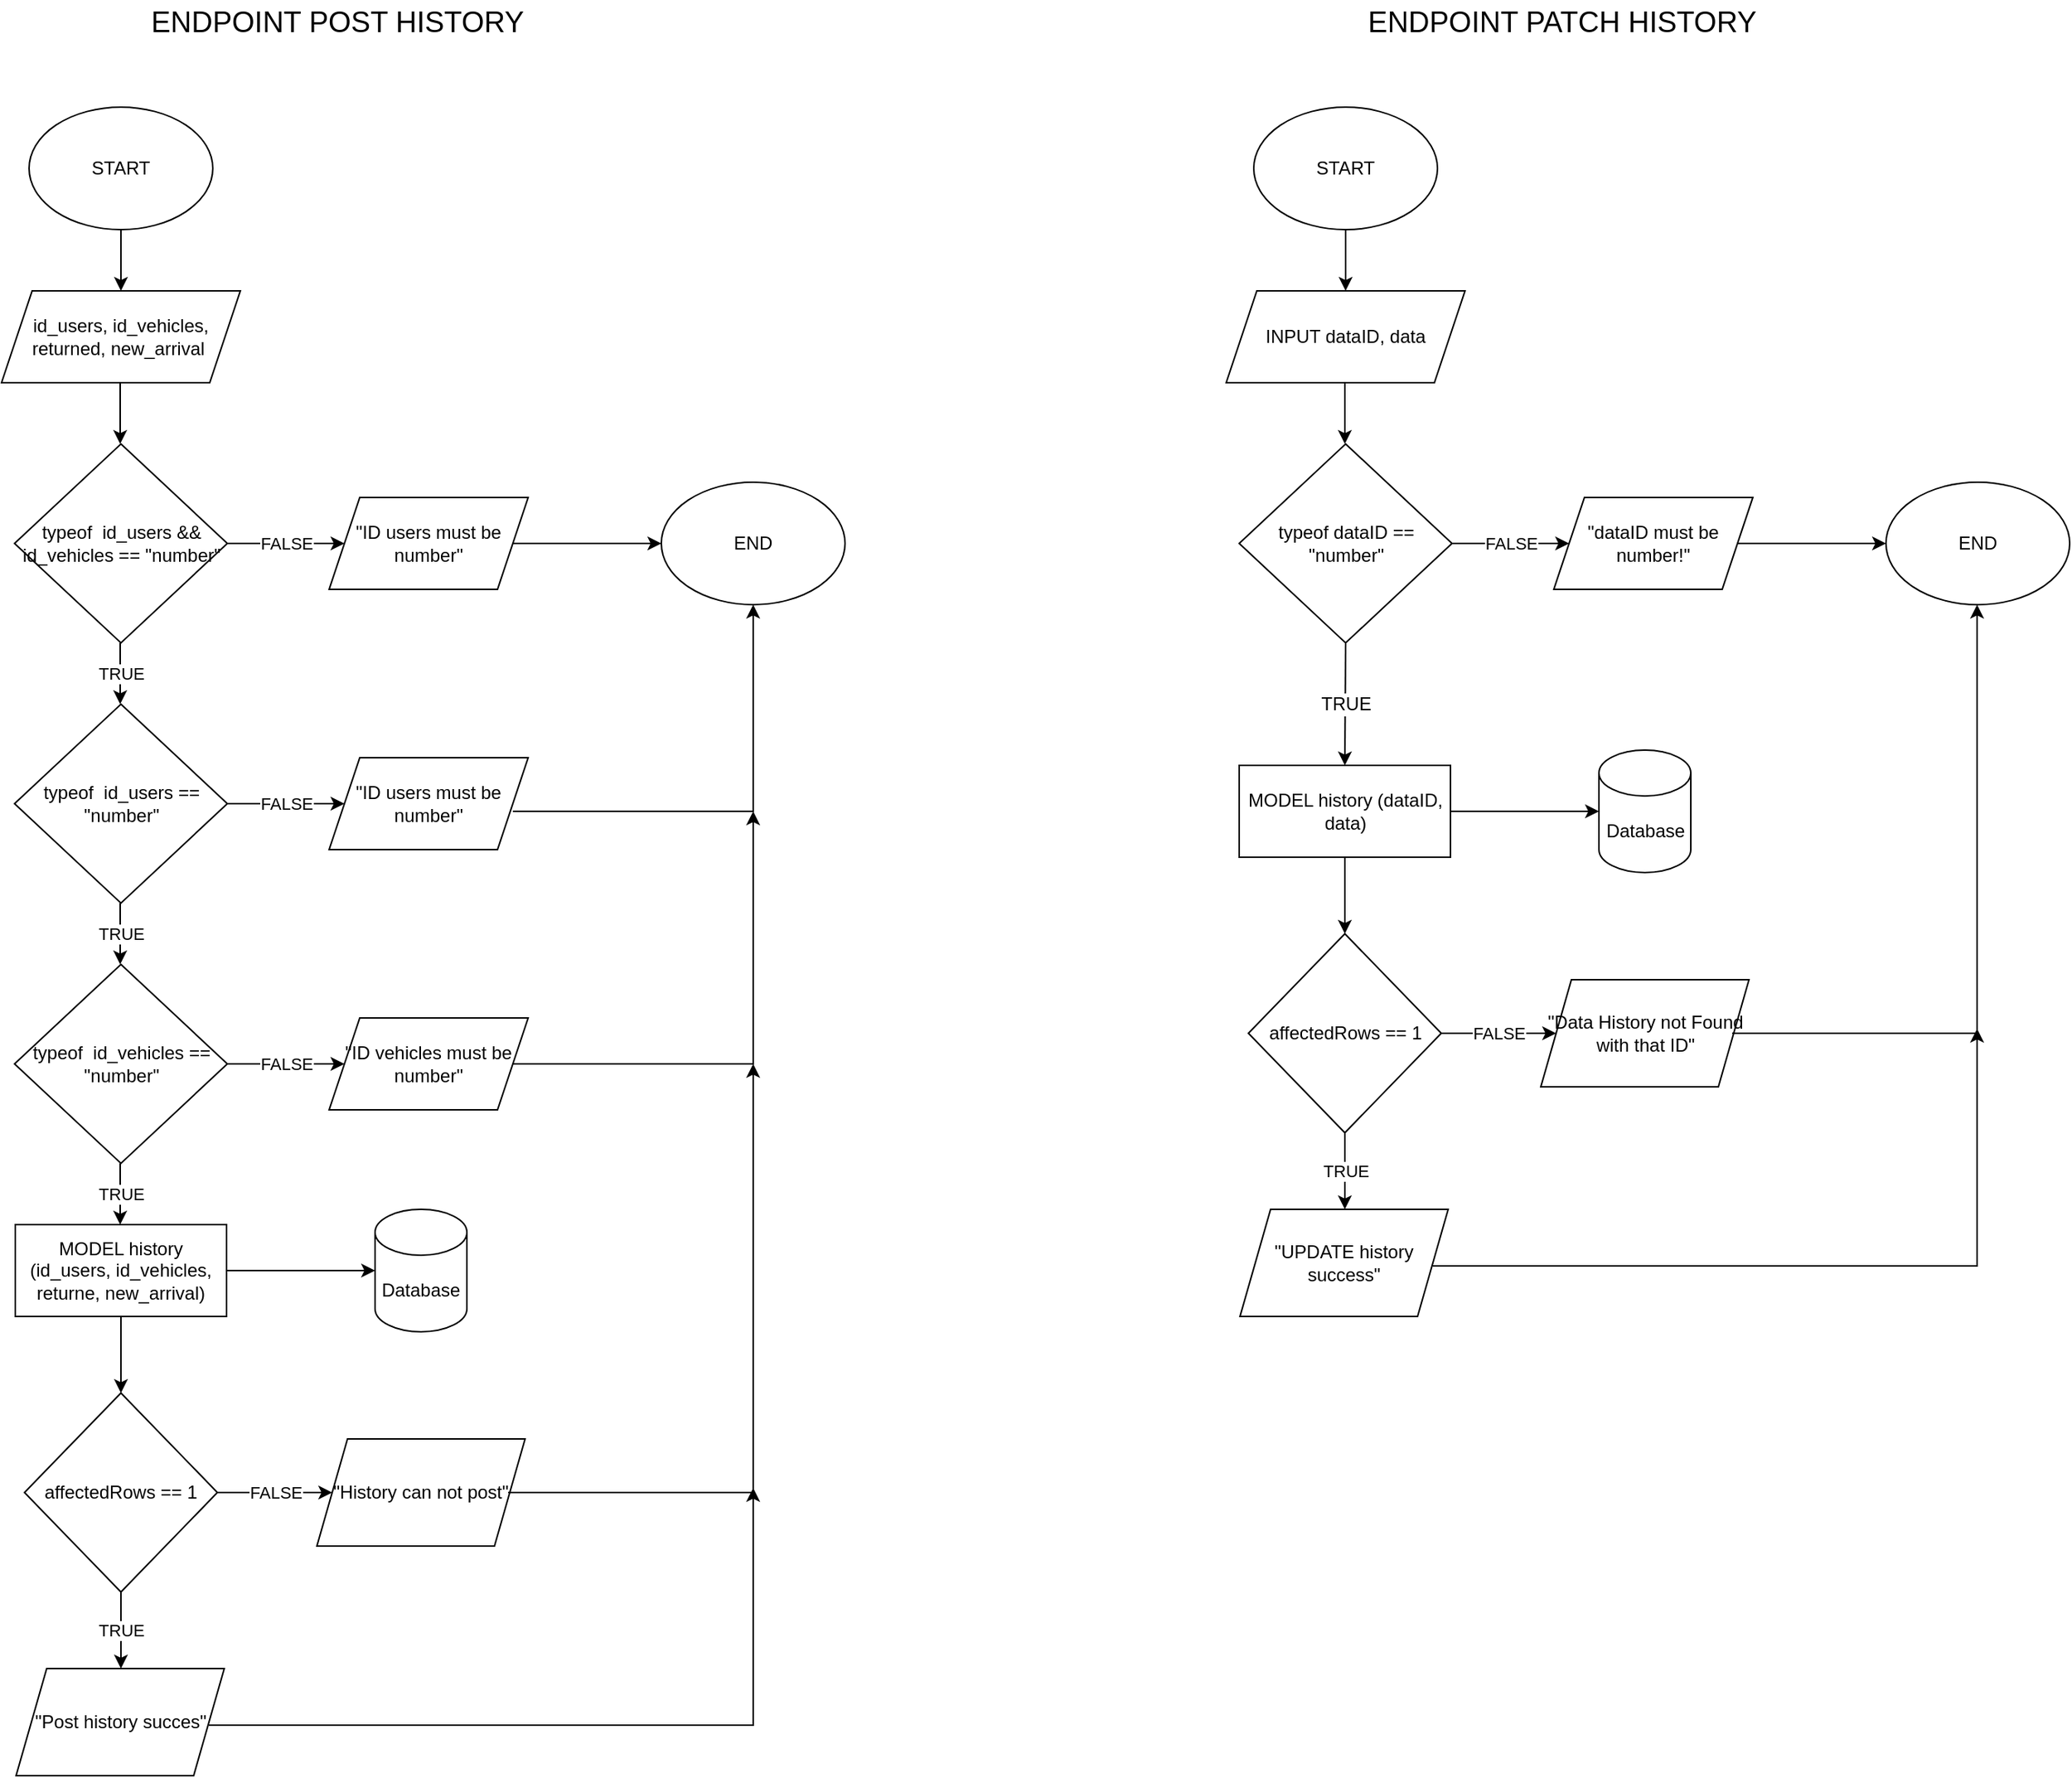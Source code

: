 <mxfile version="16.5.3" type="device" pages="5"><diagram id="C5RBs43oDa-KdzZeNtuy" name="Users Tabel"><mxGraphModel dx="1038" dy="579" grid="1" gridSize="10" guides="1" tooltips="1" connect="1" arrows="1" fold="1" page="1" pageScale="1" pageWidth="2339" pageHeight="3300" math="0" shadow="0"><root><mxCell id="WIyWlLk6GJQsqaUBKTNV-0"/><mxCell id="WIyWlLk6GJQsqaUBKTNV-1" parent="WIyWlLk6GJQsqaUBKTNV-0"/><mxCell id="IDNybKYfj4ehGrQzhwny-0" value="START" style="ellipse;whiteSpace=wrap;html=1;" vertex="1" parent="WIyWlLk6GJQsqaUBKTNV-1"><mxGeometry x="178" y="240" width="120" height="80" as="geometry"/></mxCell><mxCell id="IDNybKYfj4ehGrQzhwny-1" value="id_users, id_vehicles, returned, new_arrival&amp;nbsp;" style="shape=parallelogram;perimeter=parallelogramPerimeter;whiteSpace=wrap;html=1;fixedSize=1;" vertex="1" parent="WIyWlLk6GJQsqaUBKTNV-1"><mxGeometry x="160" y="360" width="156" height="60" as="geometry"/></mxCell><mxCell id="IDNybKYfj4ehGrQzhwny-2" value="typeof&amp;nbsp; id_users == &quot;number&quot;" style="rhombus;whiteSpace=wrap;html=1;" vertex="1" parent="WIyWlLk6GJQsqaUBKTNV-1"><mxGeometry x="168.5" y="630" width="139" height="130" as="geometry"/></mxCell><mxCell id="IDNybKYfj4ehGrQzhwny-3" value="MODEL history (id_users, id_vehicles, returne, new_arrival)" style="rounded=0;whiteSpace=wrap;html=1;" vertex="1" parent="WIyWlLk6GJQsqaUBKTNV-1"><mxGeometry x="169" y="970" width="138" height="60" as="geometry"/></mxCell><mxCell id="IDNybKYfj4ehGrQzhwny-4" value="&quot;Post history succes&quot;" style="shape=parallelogram;perimeter=parallelogramPerimeter;whiteSpace=wrap;html=1;fixedSize=1;" vertex="1" parent="WIyWlLk6GJQsqaUBKTNV-1"><mxGeometry x="169.5" y="1260" width="136" height="70" as="geometry"/></mxCell><mxCell id="IDNybKYfj4ehGrQzhwny-5" value="&quot;ID users must be number&quot;" style="shape=parallelogram;perimeter=parallelogramPerimeter;whiteSpace=wrap;html=1;fixedSize=1;" vertex="1" parent="WIyWlLk6GJQsqaUBKTNV-1"><mxGeometry x="374" y="665" width="130" height="60" as="geometry"/></mxCell><mxCell id="IDNybKYfj4ehGrQzhwny-6" value="END" style="ellipse;whiteSpace=wrap;html=1;" vertex="1" parent="WIyWlLk6GJQsqaUBKTNV-1"><mxGeometry x="591" y="485" width="120" height="80" as="geometry"/></mxCell><mxCell id="IDNybKYfj4ehGrQzhwny-7" value="" style="endArrow=classic;html=1;rounded=0;entryX=0.5;entryY=0;entryDx=0;entryDy=0;exitX=0.5;exitY=1;exitDx=0;exitDy=0;" edge="1" parent="WIyWlLk6GJQsqaUBKTNV-1" source="IDNybKYfj4ehGrQzhwny-0" target="IDNybKYfj4ehGrQzhwny-1"><mxGeometry width="50" height="50" relative="1" as="geometry"><mxPoint x="234" y="320" as="sourcePoint"/><mxPoint x="284" y="270" as="targetPoint"/></mxGeometry></mxCell><mxCell id="IDNybKYfj4ehGrQzhwny-8" value="" style="endArrow=classic;html=1;rounded=0;entryX=0.5;entryY=0;entryDx=0;entryDy=0;exitX=0.5;exitY=1;exitDx=0;exitDy=0;" edge="1" parent="WIyWlLk6GJQsqaUBKTNV-1"><mxGeometry width="50" height="50" relative="1" as="geometry"><mxPoint x="237.5" y="420" as="sourcePoint"/><mxPoint x="237.5" y="460" as="targetPoint"/></mxGeometry></mxCell><mxCell id="IDNybKYfj4ehGrQzhwny-9" value="TRUE" style="endArrow=classic;html=1;rounded=0;entryX=0.5;entryY=0;entryDx=0;entryDy=0;exitX=0.5;exitY=1;exitDx=0;exitDy=0;" edge="1" parent="WIyWlLk6GJQsqaUBKTNV-1"><mxGeometry width="50" height="50" relative="1" as="geometry"><mxPoint x="237.5" y="760" as="sourcePoint"/><mxPoint x="237.5" y="800" as="targetPoint"/></mxGeometry></mxCell><mxCell id="IDNybKYfj4ehGrQzhwny-10" value="FALSE" style="endArrow=classic;html=1;rounded=0;entryX=0;entryY=0.5;entryDx=0;entryDy=0;exitX=1;exitY=0.5;exitDx=0;exitDy=0;" edge="1" parent="WIyWlLk6GJQsqaUBKTNV-1" source="IDNybKYfj4ehGrQzhwny-2" target="IDNybKYfj4ehGrQzhwny-5"><mxGeometry width="50" height="50" relative="1" as="geometry"><mxPoint x="307.5" y="690" as="sourcePoint"/><mxPoint x="357.5" y="640" as="targetPoint"/></mxGeometry></mxCell><mxCell id="IDNybKYfj4ehGrQzhwny-11" value="typeof&amp;nbsp; id_vehicles == &quot;number&quot;" style="rhombus;whiteSpace=wrap;html=1;" vertex="1" parent="WIyWlLk6GJQsqaUBKTNV-1"><mxGeometry x="168.5" y="800" width="139" height="130" as="geometry"/></mxCell><mxCell id="IDNybKYfj4ehGrQzhwny-12" value="&quot;ID vehicles must be number&quot;" style="shape=parallelogram;perimeter=parallelogramPerimeter;whiteSpace=wrap;html=1;fixedSize=1;" vertex="1" parent="WIyWlLk6GJQsqaUBKTNV-1"><mxGeometry x="374" y="835" width="130" height="60" as="geometry"/></mxCell><mxCell id="IDNybKYfj4ehGrQzhwny-13" value="FALSE" style="endArrow=classic;html=1;rounded=0;entryX=0;entryY=0.5;entryDx=0;entryDy=0;exitX=1;exitY=0.5;exitDx=0;exitDy=0;" edge="1" parent="WIyWlLk6GJQsqaUBKTNV-1" source="IDNybKYfj4ehGrQzhwny-11" target="IDNybKYfj4ehGrQzhwny-12"><mxGeometry width="50" height="50" relative="1" as="geometry"><mxPoint x="307.5" y="860" as="sourcePoint"/><mxPoint x="357.5" y="810" as="targetPoint"/></mxGeometry></mxCell><mxCell id="IDNybKYfj4ehGrQzhwny-14" value="typeof&amp;nbsp; id_users &amp;amp;&amp;amp; id_vehicles == &quot;number&quot;" style="rhombus;whiteSpace=wrap;html=1;" vertex="1" parent="WIyWlLk6GJQsqaUBKTNV-1"><mxGeometry x="168.5" y="460" width="139" height="130" as="geometry"/></mxCell><mxCell id="IDNybKYfj4ehGrQzhwny-15" value="&quot;ID users must be number&quot;" style="shape=parallelogram;perimeter=parallelogramPerimeter;whiteSpace=wrap;html=1;fixedSize=1;" vertex="1" parent="WIyWlLk6GJQsqaUBKTNV-1"><mxGeometry x="374" y="495" width="130" height="60" as="geometry"/></mxCell><mxCell id="IDNybKYfj4ehGrQzhwny-16" value="TRUE" style="endArrow=classic;html=1;rounded=0;entryX=0.5;entryY=0;entryDx=0;entryDy=0;exitX=0.5;exitY=1;exitDx=0;exitDy=0;" edge="1" parent="WIyWlLk6GJQsqaUBKTNV-1"><mxGeometry width="50" height="50" relative="1" as="geometry"><mxPoint x="237.5" y="590" as="sourcePoint"/><mxPoint x="237.5" y="630" as="targetPoint"/></mxGeometry></mxCell><mxCell id="IDNybKYfj4ehGrQzhwny-17" value="FALSE" style="endArrow=classic;html=1;rounded=0;entryX=0;entryY=0.5;entryDx=0;entryDy=0;exitX=1;exitY=0.5;exitDx=0;exitDy=0;" edge="1" parent="WIyWlLk6GJQsqaUBKTNV-1" source="IDNybKYfj4ehGrQzhwny-14" target="IDNybKYfj4ehGrQzhwny-15"><mxGeometry width="50" height="50" relative="1" as="geometry"><mxPoint x="307.5" y="520" as="sourcePoint"/><mxPoint x="357.5" y="470" as="targetPoint"/></mxGeometry></mxCell><mxCell id="IDNybKYfj4ehGrQzhwny-18" value="TRUE" style="endArrow=classic;html=1;rounded=0;entryX=0.5;entryY=0;entryDx=0;entryDy=0;exitX=0.5;exitY=1;exitDx=0;exitDy=0;" edge="1" parent="WIyWlLk6GJQsqaUBKTNV-1"><mxGeometry width="50" height="50" relative="1" as="geometry"><mxPoint x="237.5" y="930" as="sourcePoint"/><mxPoint x="237.5" y="970" as="targetPoint"/></mxGeometry></mxCell><mxCell id="IDNybKYfj4ehGrQzhwny-19" value="" style="endArrow=classic;html=1;rounded=0;exitX=0.5;exitY=1;exitDx=0;exitDy=0;entryX=0.5;entryY=0;entryDx=0;entryDy=0;" edge="1" parent="WIyWlLk6GJQsqaUBKTNV-1" source="IDNybKYfj4ehGrQzhwny-3" target="IDNybKYfj4ehGrQzhwny-26"><mxGeometry width="50" height="50" relative="1" as="geometry"><mxPoint x="234" y="1030" as="sourcePoint"/><mxPoint x="238" y="1140" as="targetPoint"/></mxGeometry></mxCell><mxCell id="IDNybKYfj4ehGrQzhwny-20" value="Database" style="shape=cylinder3;whiteSpace=wrap;html=1;boundedLbl=1;backgroundOutline=1;size=15;" vertex="1" parent="WIyWlLk6GJQsqaUBKTNV-1"><mxGeometry x="404" y="960" width="60" height="80" as="geometry"/></mxCell><mxCell id="IDNybKYfj4ehGrQzhwny-21" value="" style="endArrow=classic;html=1;rounded=0;entryX=0;entryY=0.5;entryDx=0;entryDy=0;entryPerimeter=0;" edge="1" parent="WIyWlLk6GJQsqaUBKTNV-1" target="IDNybKYfj4ehGrQzhwny-20"><mxGeometry width="50" height="50" relative="1" as="geometry"><mxPoint x="307.5" y="1000" as="sourcePoint"/><mxPoint x="357.5" y="950" as="targetPoint"/></mxGeometry></mxCell><mxCell id="IDNybKYfj4ehGrQzhwny-22" value="" style="endArrow=classic;html=1;rounded=0;exitX=1;exitY=0.5;exitDx=0;exitDy=0;entryX=0;entryY=0.5;entryDx=0;entryDy=0;" edge="1" parent="WIyWlLk6GJQsqaUBKTNV-1" source="IDNybKYfj4ehGrQzhwny-15" target="IDNybKYfj4ehGrQzhwny-6"><mxGeometry width="50" height="50" relative="1" as="geometry"><mxPoint x="541" y="570" as="sourcePoint"/><mxPoint x="591" y="520" as="targetPoint"/></mxGeometry></mxCell><mxCell id="IDNybKYfj4ehGrQzhwny-23" value="" style="endArrow=classic;html=1;rounded=0;entryX=0.5;entryY=1;entryDx=0;entryDy=0;" edge="1" parent="WIyWlLk6GJQsqaUBKTNV-1" target="IDNybKYfj4ehGrQzhwny-6"><mxGeometry width="50" height="50" relative="1" as="geometry"><mxPoint x="494" y="700" as="sourcePoint"/><mxPoint x="544" y="650" as="targetPoint"/><Array as="points"><mxPoint x="651" y="700"/></Array></mxGeometry></mxCell><mxCell id="IDNybKYfj4ehGrQzhwny-24" value="" style="endArrow=classic;html=1;rounded=0;exitX=1;exitY=0.5;exitDx=0;exitDy=0;" edge="1" parent="WIyWlLk6GJQsqaUBKTNV-1" source="IDNybKYfj4ehGrQzhwny-12"><mxGeometry width="50" height="50" relative="1" as="geometry"><mxPoint x="601" y="750" as="sourcePoint"/><mxPoint x="651" y="700" as="targetPoint"/><Array as="points"><mxPoint x="651" y="865"/></Array></mxGeometry></mxCell><mxCell id="IDNybKYfj4ehGrQzhwny-25" value="" style="endArrow=classic;html=1;rounded=0;exitX=1;exitY=0.5;exitDx=0;exitDy=0;" edge="1" parent="WIyWlLk6GJQsqaUBKTNV-1"><mxGeometry width="50" height="50" relative="1" as="geometry"><mxPoint x="295.5" y="1297" as="sourcePoint"/><mxPoint x="651" y="1142" as="targetPoint"/><Array as="points"><mxPoint x="651" y="1297"/></Array></mxGeometry></mxCell><mxCell id="IDNybKYfj4ehGrQzhwny-26" value="affectedRows == 1" style="rhombus;whiteSpace=wrap;html=1;" vertex="1" parent="WIyWlLk6GJQsqaUBKTNV-1"><mxGeometry x="175" y="1080" width="126" height="130" as="geometry"/></mxCell><mxCell id="IDNybKYfj4ehGrQzhwny-27" value="TRUE" style="endArrow=classic;html=1;rounded=0;" edge="1" parent="WIyWlLk6GJQsqaUBKTNV-1"><mxGeometry width="50" height="50" relative="1" as="geometry"><mxPoint x="238.0" y="1210" as="sourcePoint"/><mxPoint x="238.0" y="1260" as="targetPoint"/></mxGeometry></mxCell><mxCell id="IDNybKYfj4ehGrQzhwny-28" value="&quot;History can not post&quot;" style="shape=parallelogram;perimeter=parallelogramPerimeter;whiteSpace=wrap;html=1;fixedSize=1;" vertex="1" parent="WIyWlLk6GJQsqaUBKTNV-1"><mxGeometry x="366" y="1110" width="136" height="70" as="geometry"/></mxCell><mxCell id="IDNybKYfj4ehGrQzhwny-29" value="FALSE" style="endArrow=classic;html=1;rounded=0;entryX=0;entryY=0.5;entryDx=0;entryDy=0;" edge="1" parent="WIyWlLk6GJQsqaUBKTNV-1" target="IDNybKYfj4ehGrQzhwny-28"><mxGeometry width="50" height="50" relative="1" as="geometry"><mxPoint x="301" y="1145" as="sourcePoint"/><mxPoint x="351" y="1095" as="targetPoint"/></mxGeometry></mxCell><mxCell id="IDNybKYfj4ehGrQzhwny-30" value="" style="endArrow=classic;html=1;rounded=0;" edge="1" parent="WIyWlLk6GJQsqaUBKTNV-1"><mxGeometry width="50" height="50" relative="1" as="geometry"><mxPoint x="491" y="1145" as="sourcePoint"/><mxPoint x="651" y="865" as="targetPoint"/><Array as="points"><mxPoint x="651" y="1145"/></Array></mxGeometry></mxCell><mxCell id="IDNybKYfj4ehGrQzhwny-31" value="ENDPOINT POST HISTORY" style="text;html=1;align=center;verticalAlign=middle;resizable=0;points=[];autosize=1;strokeColor=none;fillColor=none;fontSize=19;" vertex="1" parent="WIyWlLk6GJQsqaUBKTNV-1"><mxGeometry x="249" y="170" width="260" height="30" as="geometry"/></mxCell><mxCell id="IDNybKYfj4ehGrQzhwny-32" value="START" style="ellipse;whiteSpace=wrap;html=1;" vertex="1" parent="WIyWlLk6GJQsqaUBKTNV-1"><mxGeometry x="978" y="240" width="120" height="80" as="geometry"/></mxCell><mxCell id="IDNybKYfj4ehGrQzhwny-33" value="INPUT dataID, data" style="shape=parallelogram;perimeter=parallelogramPerimeter;whiteSpace=wrap;html=1;fixedSize=1;" vertex="1" parent="WIyWlLk6GJQsqaUBKTNV-1"><mxGeometry x="960" y="360" width="156" height="60" as="geometry"/></mxCell><mxCell id="IDNybKYfj4ehGrQzhwny-34" value="MODEL history (dataID, data)" style="rounded=0;whiteSpace=wrap;html=1;" vertex="1" parent="WIyWlLk6GJQsqaUBKTNV-1"><mxGeometry x="968.5" y="670" width="138" height="60" as="geometry"/></mxCell><mxCell id="IDNybKYfj4ehGrQzhwny-35" value="&quot;UPDATE history success&quot;" style="shape=parallelogram;perimeter=parallelogramPerimeter;whiteSpace=wrap;html=1;fixedSize=1;" vertex="1" parent="WIyWlLk6GJQsqaUBKTNV-1"><mxGeometry x="969" y="960" width="136" height="70" as="geometry"/></mxCell><mxCell id="IDNybKYfj4ehGrQzhwny-36" value="END" style="ellipse;whiteSpace=wrap;html=1;" vertex="1" parent="WIyWlLk6GJQsqaUBKTNV-1"><mxGeometry x="1391" y="485" width="120" height="80" as="geometry"/></mxCell><mxCell id="IDNybKYfj4ehGrQzhwny-37" value="" style="endArrow=classic;html=1;rounded=0;entryX=0.5;entryY=0;entryDx=0;entryDy=0;exitX=0.5;exitY=1;exitDx=0;exitDy=0;" edge="1" parent="WIyWlLk6GJQsqaUBKTNV-1" source="IDNybKYfj4ehGrQzhwny-32" target="IDNybKYfj4ehGrQzhwny-33"><mxGeometry width="50" height="50" relative="1" as="geometry"><mxPoint x="1034" y="320" as="sourcePoint"/><mxPoint x="1084" y="270" as="targetPoint"/></mxGeometry></mxCell><mxCell id="IDNybKYfj4ehGrQzhwny-38" value="" style="endArrow=classic;html=1;rounded=0;entryX=0.5;entryY=0;entryDx=0;entryDy=0;exitX=0.5;exitY=1;exitDx=0;exitDy=0;" edge="1" parent="WIyWlLk6GJQsqaUBKTNV-1"><mxGeometry width="50" height="50" relative="1" as="geometry"><mxPoint x="1037.5" y="420" as="sourcePoint"/><mxPoint x="1037.5" y="460" as="targetPoint"/></mxGeometry></mxCell><mxCell id="IDNybKYfj4ehGrQzhwny-39" value="typeof dataID == &quot;number&quot;" style="rhombus;whiteSpace=wrap;html=1;" vertex="1" parent="WIyWlLk6GJQsqaUBKTNV-1"><mxGeometry x="968.5" y="460" width="139" height="130" as="geometry"/></mxCell><mxCell id="IDNybKYfj4ehGrQzhwny-40" value="&quot;dataID must be number!&quot;" style="shape=parallelogram;perimeter=parallelogramPerimeter;whiteSpace=wrap;html=1;fixedSize=1;" vertex="1" parent="WIyWlLk6GJQsqaUBKTNV-1"><mxGeometry x="1174" y="495" width="130" height="60" as="geometry"/></mxCell><mxCell id="IDNybKYfj4ehGrQzhwny-41" value="FALSE" style="endArrow=classic;html=1;rounded=0;entryX=0;entryY=0.5;entryDx=0;entryDy=0;exitX=1;exitY=0.5;exitDx=0;exitDy=0;" edge="1" parent="WIyWlLk6GJQsqaUBKTNV-1" source="IDNybKYfj4ehGrQzhwny-39" target="IDNybKYfj4ehGrQzhwny-40"><mxGeometry width="50" height="50" relative="1" as="geometry"><mxPoint x="1107.5" y="520" as="sourcePoint"/><mxPoint x="1157.5" y="470" as="targetPoint"/></mxGeometry></mxCell><mxCell id="IDNybKYfj4ehGrQzhwny-42" value="" style="endArrow=classic;html=1;rounded=0;exitX=0.5;exitY=1;exitDx=0;exitDy=0;entryX=0.5;entryY=0;entryDx=0;entryDy=0;" edge="1" parent="WIyWlLk6GJQsqaUBKTNV-1" source="IDNybKYfj4ehGrQzhwny-34" target="IDNybKYfj4ehGrQzhwny-47"><mxGeometry width="50" height="50" relative="1" as="geometry"><mxPoint x="1033.5" y="730" as="sourcePoint"/><mxPoint x="1037.5" y="840" as="targetPoint"/></mxGeometry></mxCell><mxCell id="IDNybKYfj4ehGrQzhwny-43" value="Database" style="shape=cylinder3;whiteSpace=wrap;html=1;boundedLbl=1;backgroundOutline=1;size=15;" vertex="1" parent="WIyWlLk6GJQsqaUBKTNV-1"><mxGeometry x="1203.5" y="660" width="60" height="80" as="geometry"/></mxCell><mxCell id="IDNybKYfj4ehGrQzhwny-44" value="" style="endArrow=classic;html=1;rounded=0;entryX=0;entryY=0.5;entryDx=0;entryDy=0;entryPerimeter=0;" edge="1" parent="WIyWlLk6GJQsqaUBKTNV-1" target="IDNybKYfj4ehGrQzhwny-43"><mxGeometry width="50" height="50" relative="1" as="geometry"><mxPoint x="1107" y="700" as="sourcePoint"/><mxPoint x="1157" y="650" as="targetPoint"/></mxGeometry></mxCell><mxCell id="IDNybKYfj4ehGrQzhwny-45" value="" style="endArrow=classic;html=1;rounded=0;exitX=1;exitY=0.5;exitDx=0;exitDy=0;entryX=0;entryY=0.5;entryDx=0;entryDy=0;" edge="1" parent="WIyWlLk6GJQsqaUBKTNV-1" source="IDNybKYfj4ehGrQzhwny-40" target="IDNybKYfj4ehGrQzhwny-36"><mxGeometry width="50" height="50" relative="1" as="geometry"><mxPoint x="1341" y="570" as="sourcePoint"/><mxPoint x="1391" y="520" as="targetPoint"/></mxGeometry></mxCell><mxCell id="IDNybKYfj4ehGrQzhwny-46" value="" style="endArrow=classic;html=1;rounded=0;exitX=1;exitY=0.5;exitDx=0;exitDy=0;" edge="1" parent="WIyWlLk6GJQsqaUBKTNV-1"><mxGeometry width="50" height="50" relative="1" as="geometry"><mxPoint x="1095" y="997" as="sourcePoint"/><mxPoint x="1450.5" y="842" as="targetPoint"/><Array as="points"><mxPoint x="1450.5" y="997"/></Array></mxGeometry></mxCell><mxCell id="IDNybKYfj4ehGrQzhwny-47" value="affectedRows == 1" style="rhombus;whiteSpace=wrap;html=1;" vertex="1" parent="WIyWlLk6GJQsqaUBKTNV-1"><mxGeometry x="974.5" y="780" width="126" height="130" as="geometry"/></mxCell><mxCell id="IDNybKYfj4ehGrQzhwny-48" value="TRUE" style="endArrow=classic;html=1;rounded=0;" edge="1" parent="WIyWlLk6GJQsqaUBKTNV-1"><mxGeometry width="50" height="50" relative="1" as="geometry"><mxPoint x="1037.5" y="910" as="sourcePoint"/><mxPoint x="1037.5" y="960" as="targetPoint"/></mxGeometry></mxCell><mxCell id="IDNybKYfj4ehGrQzhwny-49" value="&quot;Data History not Found with that ID&quot;" style="shape=parallelogram;perimeter=parallelogramPerimeter;whiteSpace=wrap;html=1;fixedSize=1;" vertex="1" parent="WIyWlLk6GJQsqaUBKTNV-1"><mxGeometry x="1165.5" y="810" width="136" height="70" as="geometry"/></mxCell><mxCell id="IDNybKYfj4ehGrQzhwny-50" value="FALSE" style="endArrow=classic;html=1;rounded=0;entryX=0;entryY=0.5;entryDx=0;entryDy=0;" edge="1" parent="WIyWlLk6GJQsqaUBKTNV-1" target="IDNybKYfj4ehGrQzhwny-49"><mxGeometry width="50" height="50" relative="1" as="geometry"><mxPoint x="1100.5" y="845" as="sourcePoint"/><mxPoint x="1150.5" y="795" as="targetPoint"/></mxGeometry></mxCell><mxCell id="IDNybKYfj4ehGrQzhwny-51" value="" style="endArrow=classic;html=1;rounded=0;" edge="1" parent="WIyWlLk6GJQsqaUBKTNV-1"><mxGeometry width="50" height="50" relative="1" as="geometry"><mxPoint x="1290.5" y="845" as="sourcePoint"/><mxPoint x="1450.5" y="565" as="targetPoint"/><Array as="points"><mxPoint x="1450.5" y="845"/></Array></mxGeometry></mxCell><mxCell id="IDNybKYfj4ehGrQzhwny-52" value="ENDPOINT PATCH HISTORY" style="text;html=1;align=center;verticalAlign=middle;resizable=0;points=[];autosize=1;strokeColor=none;fillColor=none;fontSize=19;" vertex="1" parent="WIyWlLk6GJQsqaUBKTNV-1"><mxGeometry x="1044" y="170" width="270" height="30" as="geometry"/></mxCell><mxCell id="IDNybKYfj4ehGrQzhwny-53" value="TRUE" style="endArrow=classic;html=1;rounded=0;fontSize=12;entryX=0.5;entryY=0;entryDx=0;entryDy=0;exitX=0.5;exitY=1;exitDx=0;exitDy=0;" edge="1" parent="WIyWlLk6GJQsqaUBKTNV-1" source="IDNybKYfj4ehGrQzhwny-39" target="IDNybKYfj4ehGrQzhwny-34"><mxGeometry width="50" height="50" relative="1" as="geometry"><mxPoint x="1040" y="590" as="sourcePoint"/><mxPoint x="1090" y="540" as="targetPoint"/></mxGeometry></mxCell></root></mxGraphModel></diagram><diagram id="BChnp9CslRIDQ5PG6O2z" name="History Tabel"><mxGraphModel dx="1221" dy="681" grid="1" gridSize="10" guides="1" tooltips="1" connect="1" arrows="1" fold="1" page="1" pageScale="1" pageWidth="1654" pageHeight="2336" math="0" shadow="0"><root><mxCell id="UZOCxAW1EMsGPtdI-X0F-0"/><mxCell id="UZOCxAW1EMsGPtdI-X0F-1" parent="UZOCxAW1EMsGPtdI-X0F-0"/><mxCell id="bzfXrFBfjKDUqrSD0OBz-0" value="START" style="ellipse;whiteSpace=wrap;html=1;" parent="UZOCxAW1EMsGPtdI-X0F-1" vertex="1"><mxGeometry x="178" y="240" width="120" height="80" as="geometry"/></mxCell><mxCell id="bzfXrFBfjKDUqrSD0OBz-1" value="id_users, id_vehicles, returned, new_arrival&amp;nbsp;" style="shape=parallelogram;perimeter=parallelogramPerimeter;whiteSpace=wrap;html=1;fixedSize=1;" parent="UZOCxAW1EMsGPtdI-X0F-1" vertex="1"><mxGeometry x="160" y="360" width="156" height="60" as="geometry"/></mxCell><mxCell id="bzfXrFBfjKDUqrSD0OBz-2" value="typeof&amp;nbsp; id_users == &quot;number&quot;" style="rhombus;whiteSpace=wrap;html=1;" parent="UZOCxAW1EMsGPtdI-X0F-1" vertex="1"><mxGeometry x="168.5" y="630" width="139" height="130" as="geometry"/></mxCell><mxCell id="bzfXrFBfjKDUqrSD0OBz-3" value="MODEL history (id_users, id_vehicles, returne, new_arrival)" style="rounded=0;whiteSpace=wrap;html=1;" parent="UZOCxAW1EMsGPtdI-X0F-1" vertex="1"><mxGeometry x="169" y="970" width="138" height="60" as="geometry"/></mxCell><mxCell id="bzfXrFBfjKDUqrSD0OBz-4" value="&quot;Post history succes&quot;" style="shape=parallelogram;perimeter=parallelogramPerimeter;whiteSpace=wrap;html=1;fixedSize=1;" parent="UZOCxAW1EMsGPtdI-X0F-1" vertex="1"><mxGeometry x="169.5" y="1260" width="136" height="70" as="geometry"/></mxCell><mxCell id="bzfXrFBfjKDUqrSD0OBz-6" value="&quot;ID users must be number&quot;" style="shape=parallelogram;perimeter=parallelogramPerimeter;whiteSpace=wrap;html=1;fixedSize=1;" parent="UZOCxAW1EMsGPtdI-X0F-1" vertex="1"><mxGeometry x="374" y="665" width="130" height="60" as="geometry"/></mxCell><mxCell id="bzfXrFBfjKDUqrSD0OBz-7" value="END" style="ellipse;whiteSpace=wrap;html=1;" parent="UZOCxAW1EMsGPtdI-X0F-1" vertex="1"><mxGeometry x="591" y="485" width="120" height="80" as="geometry"/></mxCell><mxCell id="bzfXrFBfjKDUqrSD0OBz-8" value="" style="endArrow=classic;html=1;rounded=0;entryX=0.5;entryY=0;entryDx=0;entryDy=0;exitX=0.5;exitY=1;exitDx=0;exitDy=0;" parent="UZOCxAW1EMsGPtdI-X0F-1" source="bzfXrFBfjKDUqrSD0OBz-0" target="bzfXrFBfjKDUqrSD0OBz-1" edge="1"><mxGeometry width="50" height="50" relative="1" as="geometry"><mxPoint x="234" y="320" as="sourcePoint"/><mxPoint x="284" y="270" as="targetPoint"/></mxGeometry></mxCell><mxCell id="bzfXrFBfjKDUqrSD0OBz-9" value="" style="endArrow=classic;html=1;rounded=0;entryX=0.5;entryY=0;entryDx=0;entryDy=0;exitX=0.5;exitY=1;exitDx=0;exitDy=0;" parent="UZOCxAW1EMsGPtdI-X0F-1" edge="1"><mxGeometry width="50" height="50" relative="1" as="geometry"><mxPoint x="237.5" y="420" as="sourcePoint"/><mxPoint x="237.5" y="460" as="targetPoint"/></mxGeometry></mxCell><mxCell id="bzfXrFBfjKDUqrSD0OBz-10" value="TRUE" style="endArrow=classic;html=1;rounded=0;entryX=0.5;entryY=0;entryDx=0;entryDy=0;exitX=0.5;exitY=1;exitDx=0;exitDy=0;" parent="UZOCxAW1EMsGPtdI-X0F-1" edge="1"><mxGeometry width="50" height="50" relative="1" as="geometry"><mxPoint x="237.5" y="760" as="sourcePoint"/><mxPoint x="237.5" y="800" as="targetPoint"/></mxGeometry></mxCell><mxCell id="bzfXrFBfjKDUqrSD0OBz-11" value="FALSE" style="endArrow=classic;html=1;rounded=0;entryX=0;entryY=0.5;entryDx=0;entryDy=0;exitX=1;exitY=0.5;exitDx=0;exitDy=0;" parent="UZOCxAW1EMsGPtdI-X0F-1" source="bzfXrFBfjKDUqrSD0OBz-2" target="bzfXrFBfjKDUqrSD0OBz-6" edge="1"><mxGeometry width="50" height="50" relative="1" as="geometry"><mxPoint x="307.5" y="690" as="sourcePoint"/><mxPoint x="357.5" y="640" as="targetPoint"/></mxGeometry></mxCell><mxCell id="bzfXrFBfjKDUqrSD0OBz-12" value="typeof&amp;nbsp; id_vehicles == &quot;number&quot;" style="rhombus;whiteSpace=wrap;html=1;" parent="UZOCxAW1EMsGPtdI-X0F-1" vertex="1"><mxGeometry x="168.5" y="800" width="139" height="130" as="geometry"/></mxCell><mxCell id="bzfXrFBfjKDUqrSD0OBz-13" value="&quot;ID vehicles must be number&quot;" style="shape=parallelogram;perimeter=parallelogramPerimeter;whiteSpace=wrap;html=1;fixedSize=1;" parent="UZOCxAW1EMsGPtdI-X0F-1" vertex="1"><mxGeometry x="374" y="835" width="130" height="60" as="geometry"/></mxCell><mxCell id="bzfXrFBfjKDUqrSD0OBz-14" value="FALSE" style="endArrow=classic;html=1;rounded=0;entryX=0;entryY=0.5;entryDx=0;entryDy=0;exitX=1;exitY=0.5;exitDx=0;exitDy=0;" parent="UZOCxAW1EMsGPtdI-X0F-1" source="bzfXrFBfjKDUqrSD0OBz-12" target="bzfXrFBfjKDUqrSD0OBz-13" edge="1"><mxGeometry width="50" height="50" relative="1" as="geometry"><mxPoint x="307.5" y="860" as="sourcePoint"/><mxPoint x="357.5" y="810" as="targetPoint"/></mxGeometry></mxCell><mxCell id="bzfXrFBfjKDUqrSD0OBz-15" value="typeof&amp;nbsp; id_users &amp;amp;&amp;amp; id_vehicles == &quot;number&quot;" style="rhombus;whiteSpace=wrap;html=1;" parent="UZOCxAW1EMsGPtdI-X0F-1" vertex="1"><mxGeometry x="168.5" y="460" width="139" height="130" as="geometry"/></mxCell><mxCell id="bzfXrFBfjKDUqrSD0OBz-16" value="&quot;ID users must be number&quot;" style="shape=parallelogram;perimeter=parallelogramPerimeter;whiteSpace=wrap;html=1;fixedSize=1;" parent="UZOCxAW1EMsGPtdI-X0F-1" vertex="1"><mxGeometry x="374" y="495" width="130" height="60" as="geometry"/></mxCell><mxCell id="bzfXrFBfjKDUqrSD0OBz-17" value="TRUE" style="endArrow=classic;html=1;rounded=0;entryX=0.5;entryY=0;entryDx=0;entryDy=0;exitX=0.5;exitY=1;exitDx=0;exitDy=0;" parent="UZOCxAW1EMsGPtdI-X0F-1" edge="1"><mxGeometry width="50" height="50" relative="1" as="geometry"><mxPoint x="237.5" y="590" as="sourcePoint"/><mxPoint x="237.5" y="630" as="targetPoint"/></mxGeometry></mxCell><mxCell id="bzfXrFBfjKDUqrSD0OBz-18" value="FALSE" style="endArrow=classic;html=1;rounded=0;entryX=0;entryY=0.5;entryDx=0;entryDy=0;exitX=1;exitY=0.5;exitDx=0;exitDy=0;" parent="UZOCxAW1EMsGPtdI-X0F-1" source="bzfXrFBfjKDUqrSD0OBz-15" target="bzfXrFBfjKDUqrSD0OBz-16" edge="1"><mxGeometry width="50" height="50" relative="1" as="geometry"><mxPoint x="307.5" y="520" as="sourcePoint"/><mxPoint x="357.5" y="470" as="targetPoint"/></mxGeometry></mxCell><mxCell id="bzfXrFBfjKDUqrSD0OBz-19" value="TRUE" style="endArrow=classic;html=1;rounded=0;entryX=0.5;entryY=0;entryDx=0;entryDy=0;exitX=0.5;exitY=1;exitDx=0;exitDy=0;" parent="UZOCxAW1EMsGPtdI-X0F-1" edge="1"><mxGeometry width="50" height="50" relative="1" as="geometry"><mxPoint x="237.5" y="930" as="sourcePoint"/><mxPoint x="237.5" y="970" as="targetPoint"/></mxGeometry></mxCell><mxCell id="bzfXrFBfjKDUqrSD0OBz-20" value="" style="endArrow=classic;html=1;rounded=0;exitX=0.5;exitY=1;exitDx=0;exitDy=0;entryX=0.5;entryY=0;entryDx=0;entryDy=0;" parent="UZOCxAW1EMsGPtdI-X0F-1" source="bzfXrFBfjKDUqrSD0OBz-3" target="bzfXrFBfjKDUqrSD0OBz-29" edge="1"><mxGeometry width="50" height="50" relative="1" as="geometry"><mxPoint x="234" y="1030" as="sourcePoint"/><mxPoint x="238" y="1140" as="targetPoint"/></mxGeometry></mxCell><mxCell id="bzfXrFBfjKDUqrSD0OBz-21" value="Database" style="shape=cylinder3;whiteSpace=wrap;html=1;boundedLbl=1;backgroundOutline=1;size=15;" parent="UZOCxAW1EMsGPtdI-X0F-1" vertex="1"><mxGeometry x="404" y="960" width="60" height="80" as="geometry"/></mxCell><mxCell id="bzfXrFBfjKDUqrSD0OBz-22" value="" style="endArrow=classic;html=1;rounded=0;entryX=0;entryY=0.5;entryDx=0;entryDy=0;entryPerimeter=0;" parent="UZOCxAW1EMsGPtdI-X0F-1" target="bzfXrFBfjKDUqrSD0OBz-21" edge="1"><mxGeometry width="50" height="50" relative="1" as="geometry"><mxPoint x="307.5" y="1000" as="sourcePoint"/><mxPoint x="357.5" y="950" as="targetPoint"/></mxGeometry></mxCell><mxCell id="bzfXrFBfjKDUqrSD0OBz-23" value="" style="endArrow=classic;html=1;rounded=0;exitX=1;exitY=0.5;exitDx=0;exitDy=0;entryX=0;entryY=0.5;entryDx=0;entryDy=0;" parent="UZOCxAW1EMsGPtdI-X0F-1" source="bzfXrFBfjKDUqrSD0OBz-16" target="bzfXrFBfjKDUqrSD0OBz-7" edge="1"><mxGeometry width="50" height="50" relative="1" as="geometry"><mxPoint x="541" y="570" as="sourcePoint"/><mxPoint x="591" y="520" as="targetPoint"/></mxGeometry></mxCell><mxCell id="bzfXrFBfjKDUqrSD0OBz-24" value="" style="endArrow=classic;html=1;rounded=0;entryX=0.5;entryY=1;entryDx=0;entryDy=0;" parent="UZOCxAW1EMsGPtdI-X0F-1" target="bzfXrFBfjKDUqrSD0OBz-7" edge="1"><mxGeometry width="50" height="50" relative="1" as="geometry"><mxPoint x="494" y="700" as="sourcePoint"/><mxPoint x="544" y="650" as="targetPoint"/><Array as="points"><mxPoint x="651" y="700"/></Array></mxGeometry></mxCell><mxCell id="bzfXrFBfjKDUqrSD0OBz-27" value="" style="endArrow=classic;html=1;rounded=0;exitX=1;exitY=0.5;exitDx=0;exitDy=0;" parent="UZOCxAW1EMsGPtdI-X0F-1" source="bzfXrFBfjKDUqrSD0OBz-13" edge="1"><mxGeometry width="50" height="50" relative="1" as="geometry"><mxPoint x="601" y="750" as="sourcePoint"/><mxPoint x="651" y="700" as="targetPoint"/><Array as="points"><mxPoint x="651" y="865"/></Array></mxGeometry></mxCell><mxCell id="bzfXrFBfjKDUqrSD0OBz-28" value="" style="endArrow=classic;html=1;rounded=0;exitX=1;exitY=0.5;exitDx=0;exitDy=0;" parent="UZOCxAW1EMsGPtdI-X0F-1" edge="1"><mxGeometry width="50" height="50" relative="1" as="geometry"><mxPoint x="295.5" y="1297" as="sourcePoint"/><mxPoint x="651" y="1142" as="targetPoint"/><Array as="points"><mxPoint x="651" y="1297"/></Array></mxGeometry></mxCell><mxCell id="bzfXrFBfjKDUqrSD0OBz-29" value="affectedRows == 1" style="rhombus;whiteSpace=wrap;html=1;" parent="UZOCxAW1EMsGPtdI-X0F-1" vertex="1"><mxGeometry x="175" y="1080" width="126" height="130" as="geometry"/></mxCell><mxCell id="bzfXrFBfjKDUqrSD0OBz-30" value="TRUE" style="endArrow=classic;html=1;rounded=0;" parent="UZOCxAW1EMsGPtdI-X0F-1" edge="1"><mxGeometry width="50" height="50" relative="1" as="geometry"><mxPoint x="238" y="1210" as="sourcePoint"/><mxPoint x="238" y="1260" as="targetPoint"/></mxGeometry></mxCell><mxCell id="bzfXrFBfjKDUqrSD0OBz-32" value="&quot;History can not post&quot;" style="shape=parallelogram;perimeter=parallelogramPerimeter;whiteSpace=wrap;html=1;fixedSize=1;" parent="UZOCxAW1EMsGPtdI-X0F-1" vertex="1"><mxGeometry x="366" y="1110" width="136" height="70" as="geometry"/></mxCell><mxCell id="bzfXrFBfjKDUqrSD0OBz-33" value="FALSE" style="endArrow=classic;html=1;rounded=0;entryX=0;entryY=0.5;entryDx=0;entryDy=0;" parent="UZOCxAW1EMsGPtdI-X0F-1" target="bzfXrFBfjKDUqrSD0OBz-32" edge="1"><mxGeometry width="50" height="50" relative="1" as="geometry"><mxPoint x="301" y="1145" as="sourcePoint"/><mxPoint x="351" y="1095" as="targetPoint"/></mxGeometry></mxCell><mxCell id="bzfXrFBfjKDUqrSD0OBz-34" value="" style="endArrow=classic;html=1;rounded=0;" parent="UZOCxAW1EMsGPtdI-X0F-1" edge="1"><mxGeometry width="50" height="50" relative="1" as="geometry"><mxPoint x="491" y="1145" as="sourcePoint"/><mxPoint x="651" y="865" as="targetPoint"/><Array as="points"><mxPoint x="651" y="1145"/></Array></mxGeometry></mxCell><mxCell id="Mlf5cqbiYe1_MpXKyqg--0" value="ENDPOINT POST HISTORY" style="text;html=1;align=center;verticalAlign=middle;resizable=0;points=[];autosize=1;strokeColor=none;fillColor=none;fontSize=19;" vertex="1" parent="UZOCxAW1EMsGPtdI-X0F-1"><mxGeometry x="249" y="170" width="260" height="30" as="geometry"/></mxCell><mxCell id="Mlf5cqbiYe1_MpXKyqg--1" value="START" style="ellipse;whiteSpace=wrap;html=1;" vertex="1" parent="UZOCxAW1EMsGPtdI-X0F-1"><mxGeometry x="978" y="240" width="120" height="80" as="geometry"/></mxCell><mxCell id="Mlf5cqbiYe1_MpXKyqg--2" value="INPUT dataID, data" style="shape=parallelogram;perimeter=parallelogramPerimeter;whiteSpace=wrap;html=1;fixedSize=1;" vertex="1" parent="UZOCxAW1EMsGPtdI-X0F-1"><mxGeometry x="960" y="360" width="156" height="60" as="geometry"/></mxCell><mxCell id="Mlf5cqbiYe1_MpXKyqg--4" value="MODEL history (dataID, data)" style="rounded=0;whiteSpace=wrap;html=1;" vertex="1" parent="UZOCxAW1EMsGPtdI-X0F-1"><mxGeometry x="968.5" y="670" width="138" height="60" as="geometry"/></mxCell><mxCell id="Mlf5cqbiYe1_MpXKyqg--5" value="&quot;UPDATE history success&quot;" style="shape=parallelogram;perimeter=parallelogramPerimeter;whiteSpace=wrap;html=1;fixedSize=1;" vertex="1" parent="UZOCxAW1EMsGPtdI-X0F-1"><mxGeometry x="969" y="960" width="136" height="70" as="geometry"/></mxCell><mxCell id="Mlf5cqbiYe1_MpXKyqg--7" value="END" style="ellipse;whiteSpace=wrap;html=1;" vertex="1" parent="UZOCxAW1EMsGPtdI-X0F-1"><mxGeometry x="1391" y="485" width="120" height="80" as="geometry"/></mxCell><mxCell id="Mlf5cqbiYe1_MpXKyqg--8" value="" style="endArrow=classic;html=1;rounded=0;entryX=0.5;entryY=0;entryDx=0;entryDy=0;exitX=0.5;exitY=1;exitDx=0;exitDy=0;" edge="1" parent="UZOCxAW1EMsGPtdI-X0F-1" source="Mlf5cqbiYe1_MpXKyqg--1" target="Mlf5cqbiYe1_MpXKyqg--2"><mxGeometry width="50" height="50" relative="1" as="geometry"><mxPoint x="1034" y="320" as="sourcePoint"/><mxPoint x="1084" y="270" as="targetPoint"/></mxGeometry></mxCell><mxCell id="Mlf5cqbiYe1_MpXKyqg--9" value="" style="endArrow=classic;html=1;rounded=0;entryX=0.5;entryY=0;entryDx=0;entryDy=0;exitX=0.5;exitY=1;exitDx=0;exitDy=0;" edge="1" parent="UZOCxAW1EMsGPtdI-X0F-1"><mxGeometry width="50" height="50" relative="1" as="geometry"><mxPoint x="1037.5" y="420" as="sourcePoint"/><mxPoint x="1037.5" y="460" as="targetPoint"/></mxGeometry></mxCell><mxCell id="Mlf5cqbiYe1_MpXKyqg--15" value="typeof dataID == &quot;number&quot;" style="rhombus;whiteSpace=wrap;html=1;" vertex="1" parent="UZOCxAW1EMsGPtdI-X0F-1"><mxGeometry x="968.5" y="460" width="139" height="130" as="geometry"/></mxCell><mxCell id="Mlf5cqbiYe1_MpXKyqg--16" value="&quot;dataID must be number!&quot;" style="shape=parallelogram;perimeter=parallelogramPerimeter;whiteSpace=wrap;html=1;fixedSize=1;" vertex="1" parent="UZOCxAW1EMsGPtdI-X0F-1"><mxGeometry x="1174" y="495" width="130" height="60" as="geometry"/></mxCell><mxCell id="Mlf5cqbiYe1_MpXKyqg--18" value="FALSE" style="endArrow=classic;html=1;rounded=0;entryX=0;entryY=0.5;entryDx=0;entryDy=0;exitX=1;exitY=0.5;exitDx=0;exitDy=0;" edge="1" parent="UZOCxAW1EMsGPtdI-X0F-1" source="Mlf5cqbiYe1_MpXKyqg--15" target="Mlf5cqbiYe1_MpXKyqg--16"><mxGeometry width="50" height="50" relative="1" as="geometry"><mxPoint x="1107.5" y="520" as="sourcePoint"/><mxPoint x="1157.5" y="470" as="targetPoint"/></mxGeometry></mxCell><mxCell id="Mlf5cqbiYe1_MpXKyqg--20" value="" style="endArrow=classic;html=1;rounded=0;exitX=0.5;exitY=1;exitDx=0;exitDy=0;entryX=0.5;entryY=0;entryDx=0;entryDy=0;" edge="1" parent="UZOCxAW1EMsGPtdI-X0F-1" source="Mlf5cqbiYe1_MpXKyqg--4" target="Mlf5cqbiYe1_MpXKyqg--27"><mxGeometry width="50" height="50" relative="1" as="geometry"><mxPoint x="1033.5" y="730" as="sourcePoint"/><mxPoint x="1037.5" y="840" as="targetPoint"/></mxGeometry></mxCell><mxCell id="Mlf5cqbiYe1_MpXKyqg--21" value="Database" style="shape=cylinder3;whiteSpace=wrap;html=1;boundedLbl=1;backgroundOutline=1;size=15;" vertex="1" parent="UZOCxAW1EMsGPtdI-X0F-1"><mxGeometry x="1203.5" y="660" width="60" height="80" as="geometry"/></mxCell><mxCell id="Mlf5cqbiYe1_MpXKyqg--22" value="" style="endArrow=classic;html=1;rounded=0;entryX=0;entryY=0.5;entryDx=0;entryDy=0;entryPerimeter=0;" edge="1" parent="UZOCxAW1EMsGPtdI-X0F-1" target="Mlf5cqbiYe1_MpXKyqg--21"><mxGeometry width="50" height="50" relative="1" as="geometry"><mxPoint x="1107" y="700" as="sourcePoint"/><mxPoint x="1157" y="650" as="targetPoint"/></mxGeometry></mxCell><mxCell id="Mlf5cqbiYe1_MpXKyqg--23" value="" style="endArrow=classic;html=1;rounded=0;exitX=1;exitY=0.5;exitDx=0;exitDy=0;entryX=0;entryY=0.5;entryDx=0;entryDy=0;" edge="1" parent="UZOCxAW1EMsGPtdI-X0F-1" source="Mlf5cqbiYe1_MpXKyqg--16" target="Mlf5cqbiYe1_MpXKyqg--7"><mxGeometry width="50" height="50" relative="1" as="geometry"><mxPoint x="1341" y="570" as="sourcePoint"/><mxPoint x="1391" y="520" as="targetPoint"/></mxGeometry></mxCell><mxCell id="Mlf5cqbiYe1_MpXKyqg--26" value="" style="endArrow=classic;html=1;rounded=0;exitX=1;exitY=0.5;exitDx=0;exitDy=0;" edge="1" parent="UZOCxAW1EMsGPtdI-X0F-1"><mxGeometry width="50" height="50" relative="1" as="geometry"><mxPoint x="1095" y="997" as="sourcePoint"/><mxPoint x="1450.5" y="842" as="targetPoint"/><Array as="points"><mxPoint x="1450.5" y="997"/></Array></mxGeometry></mxCell><mxCell id="Mlf5cqbiYe1_MpXKyqg--27" value="affectedRows == 1" style="rhombus;whiteSpace=wrap;html=1;" vertex="1" parent="UZOCxAW1EMsGPtdI-X0F-1"><mxGeometry x="974.5" y="780" width="126" height="130" as="geometry"/></mxCell><mxCell id="Mlf5cqbiYe1_MpXKyqg--28" value="TRUE" style="endArrow=classic;html=1;rounded=0;" edge="1" parent="UZOCxAW1EMsGPtdI-X0F-1"><mxGeometry width="50" height="50" relative="1" as="geometry"><mxPoint x="1037.5" y="910" as="sourcePoint"/><mxPoint x="1037.5" y="960" as="targetPoint"/></mxGeometry></mxCell><mxCell id="Mlf5cqbiYe1_MpXKyqg--29" value="&quot;Data History not Found with that ID&quot;" style="shape=parallelogram;perimeter=parallelogramPerimeter;whiteSpace=wrap;html=1;fixedSize=1;" vertex="1" parent="UZOCxAW1EMsGPtdI-X0F-1"><mxGeometry x="1165.5" y="810" width="136" height="70" as="geometry"/></mxCell><mxCell id="Mlf5cqbiYe1_MpXKyqg--30" value="FALSE" style="endArrow=classic;html=1;rounded=0;entryX=0;entryY=0.5;entryDx=0;entryDy=0;" edge="1" parent="UZOCxAW1EMsGPtdI-X0F-1" target="Mlf5cqbiYe1_MpXKyqg--29"><mxGeometry width="50" height="50" relative="1" as="geometry"><mxPoint x="1100.5" y="845" as="sourcePoint"/><mxPoint x="1150.5" y="795" as="targetPoint"/></mxGeometry></mxCell><mxCell id="Mlf5cqbiYe1_MpXKyqg--31" value="" style="endArrow=classic;html=1;rounded=0;" edge="1" parent="UZOCxAW1EMsGPtdI-X0F-1"><mxGeometry width="50" height="50" relative="1" as="geometry"><mxPoint x="1290.5" y="845" as="sourcePoint"/><mxPoint x="1450.5" y="565" as="targetPoint"/><Array as="points"><mxPoint x="1450.5" y="845"/></Array></mxGeometry></mxCell><mxCell id="Mlf5cqbiYe1_MpXKyqg--32" value="ENDPOINT PATCH HISTORY" style="text;html=1;align=center;verticalAlign=middle;resizable=0;points=[];autosize=1;strokeColor=none;fillColor=none;fontSize=19;" vertex="1" parent="UZOCxAW1EMsGPtdI-X0F-1"><mxGeometry x="1044" y="170" width="270" height="30" as="geometry"/></mxCell><mxCell id="Mlf5cqbiYe1_MpXKyqg--33" value="TRUE" style="endArrow=classic;html=1;rounded=0;fontSize=12;entryX=0.5;entryY=0;entryDx=0;entryDy=0;exitX=0.5;exitY=1;exitDx=0;exitDy=0;" edge="1" parent="UZOCxAW1EMsGPtdI-X0F-1" source="Mlf5cqbiYe1_MpXKyqg--15" target="Mlf5cqbiYe1_MpXKyqg--4"><mxGeometry width="50" height="50" relative="1" as="geometry"><mxPoint x="1040" y="590" as="sourcePoint"/><mxPoint x="1090" y="540" as="targetPoint"/></mxGeometry></mxCell></root></mxGraphModel></diagram><diagram id="GuVNSa78Lg2DhsCgHu4u" name="Vehicles Table"><mxGraphModel dx="1038" dy="579" grid="1" gridSize="10" guides="1" tooltips="1" connect="1" arrows="1" fold="1" page="1" pageScale="1" pageWidth="2339" pageHeight="3300" math="0" shadow="0"><root><mxCell id="df_ewlm1Ylq28l9VSmqF-0"/><mxCell id="df_ewlm1Ylq28l9VSmqF-1" parent="df_ewlm1Ylq28l9VSmqF-0"/></root></mxGraphModel></diagram><diagram id="7A78AN3ztKGFsl5N8MQA" name="Category Tabel"><mxGraphModel dx="1038" dy="579" grid="1" gridSize="10" guides="1" tooltips="1" connect="1" arrows="1" fold="1" page="1" pageScale="1" pageWidth="2339" pageHeight="3300" math="0" shadow="0"><root><mxCell id="3Xr4syKzeuXPLdefV8gz-0"/><mxCell id="3Xr4syKzeuXPLdefV8gz-1" parent="3Xr4syKzeuXPLdefV8gz-0"/></root></mxGraphModel></diagram><diagram id="GKqL426u1QlSe8tY4XVc" name="ERD"><mxGraphModel dx="1038" dy="579" grid="1" gridSize="10" guides="1" tooltips="1" connect="1" arrows="1" fold="1" page="1" pageScale="1" pageWidth="827" pageHeight="1169" math="0" shadow="0"><root><mxCell id="ybQyLDNJmhoMDqCaOXnk-0"/><mxCell id="ybQyLDNJmhoMDqCaOXnk-1" parent="ybQyLDNJmhoMDqCaOXnk-0"/><mxCell id="ybQyLDNJmhoMDqCaOXnk-56" value="users" style="shape=table;startSize=30;container=1;collapsible=1;childLayout=tableLayout;fixedRows=1;rowLines=0;fontStyle=1;align=center;resizeLast=1;fontSize=12;" vertex="1" parent="ybQyLDNJmhoMDqCaOXnk-1"><mxGeometry x="30" y="260" width="180" height="330" as="geometry"><mxRectangle x="440" y="220" width="70" height="30" as="alternateBounds"/></mxGeometry></mxCell><mxCell id="ybQyLDNJmhoMDqCaOXnk-57" value="" style="shape=tableRow;horizontal=0;startSize=0;swimlaneHead=0;swimlaneBody=0;fillColor=none;collapsible=0;dropTarget=0;points=[[0,0.5],[1,0.5]];portConstraint=eastwest;top=0;left=0;right=0;bottom=1;fontSize=12;" vertex="1" parent="ybQyLDNJmhoMDqCaOXnk-56"><mxGeometry y="30" width="180" height="30" as="geometry"/></mxCell><mxCell id="ybQyLDNJmhoMDqCaOXnk-58" value="PK" style="shape=partialRectangle;connectable=0;fillColor=none;top=0;left=0;bottom=0;right=0;fontStyle=1;overflow=hidden;fontSize=12;" vertex="1" parent="ybQyLDNJmhoMDqCaOXnk-57"><mxGeometry width="30" height="30" as="geometry"><mxRectangle width="30" height="30" as="alternateBounds"/></mxGeometry></mxCell><mxCell id="ybQyLDNJmhoMDqCaOXnk-59" value="id" style="shape=partialRectangle;connectable=0;fillColor=none;top=0;left=0;bottom=0;right=0;align=left;spacingLeft=6;fontStyle=5;overflow=hidden;fontSize=12;" vertex="1" parent="ybQyLDNJmhoMDqCaOXnk-57"><mxGeometry x="30" width="150" height="30" as="geometry"><mxRectangle width="150" height="30" as="alternateBounds"/></mxGeometry></mxCell><mxCell id="ybQyLDNJmhoMDqCaOXnk-60" value="" style="shape=tableRow;horizontal=0;startSize=0;swimlaneHead=0;swimlaneBody=0;fillColor=none;collapsible=0;dropTarget=0;points=[[0,0.5],[1,0.5]];portConstraint=eastwest;top=0;left=0;right=0;bottom=0;fontSize=12;" vertex="1" parent="ybQyLDNJmhoMDqCaOXnk-56"><mxGeometry y="60" width="180" height="30" as="geometry"/></mxCell><mxCell id="ybQyLDNJmhoMDqCaOXnk-61" value="" style="shape=partialRectangle;connectable=0;fillColor=none;top=0;left=0;bottom=0;right=0;editable=1;overflow=hidden;fontSize=12;" vertex="1" parent="ybQyLDNJmhoMDqCaOXnk-60"><mxGeometry width="30" height="30" as="geometry"><mxRectangle width="30" height="30" as="alternateBounds"/></mxGeometry></mxCell><mxCell id="ybQyLDNJmhoMDqCaOXnk-62" value="name" style="shape=partialRectangle;connectable=0;fillColor=none;top=0;left=0;bottom=0;right=0;align=left;spacingLeft=6;overflow=hidden;fontSize=12;" vertex="1" parent="ybQyLDNJmhoMDqCaOXnk-60"><mxGeometry x="30" width="150" height="30" as="geometry"><mxRectangle width="150" height="30" as="alternateBounds"/></mxGeometry></mxCell><mxCell id="ybQyLDNJmhoMDqCaOXnk-63" value="" style="shape=tableRow;horizontal=0;startSize=0;swimlaneHead=0;swimlaneBody=0;fillColor=none;collapsible=0;dropTarget=0;points=[[0,0.5],[1,0.5]];portConstraint=eastwest;top=0;left=0;right=0;bottom=0;fontSize=12;" vertex="1" parent="ybQyLDNJmhoMDqCaOXnk-56"><mxGeometry y="90" width="180" height="30" as="geometry"/></mxCell><mxCell id="ybQyLDNJmhoMDqCaOXnk-64" value="" style="shape=partialRectangle;connectable=0;fillColor=none;top=0;left=0;bottom=0;right=0;editable=1;overflow=hidden;fontSize=12;" vertex="1" parent="ybQyLDNJmhoMDqCaOXnk-63"><mxGeometry width="30" height="30" as="geometry"><mxRectangle width="30" height="30" as="alternateBounds"/></mxGeometry></mxCell><mxCell id="ybQyLDNJmhoMDqCaOXnk-65" value="identity" style="shape=partialRectangle;connectable=0;fillColor=none;top=0;left=0;bottom=0;right=0;align=left;spacingLeft=6;overflow=hidden;fontSize=12;" vertex="1" parent="ybQyLDNJmhoMDqCaOXnk-63"><mxGeometry x="30" width="150" height="30" as="geometry"><mxRectangle width="150" height="30" as="alternateBounds"/></mxGeometry></mxCell><mxCell id="ybQyLDNJmhoMDqCaOXnk-66" value="" style="shape=tableRow;horizontal=0;startSize=0;swimlaneHead=0;swimlaneBody=0;fillColor=none;collapsible=0;dropTarget=0;points=[[0,0.5],[1,0.5]];portConstraint=eastwest;top=0;left=0;right=0;bottom=0;fontSize=12;" vertex="1" parent="ybQyLDNJmhoMDqCaOXnk-56"><mxGeometry y="120" width="180" height="30" as="geometry"/></mxCell><mxCell id="ybQyLDNJmhoMDqCaOXnk-67" value="" style="shape=partialRectangle;connectable=0;fillColor=none;top=0;left=0;bottom=0;right=0;editable=1;overflow=hidden;fontSize=12;" vertex="1" parent="ybQyLDNJmhoMDqCaOXnk-66"><mxGeometry width="30" height="30" as="geometry"><mxRectangle width="30" height="30" as="alternateBounds"/></mxGeometry></mxCell><mxCell id="ybQyLDNJmhoMDqCaOXnk-68" value="gender" style="shape=partialRectangle;connectable=0;fillColor=none;top=0;left=0;bottom=0;right=0;align=left;spacingLeft=6;overflow=hidden;fontSize=12;" vertex="1" parent="ybQyLDNJmhoMDqCaOXnk-66"><mxGeometry x="30" width="150" height="30" as="geometry"><mxRectangle width="150" height="30" as="alternateBounds"/></mxGeometry></mxCell><mxCell id="ybQyLDNJmhoMDqCaOXnk-85" value="email" style="shape=partialRectangle;connectable=0;fillColor=none;top=0;left=0;bottom=0;right=0;align=left;spacingLeft=6;overflow=hidden;fontSize=12;" vertex="1" parent="ybQyLDNJmhoMDqCaOXnk-1"><mxGeometry x="60" y="410" width="150" height="30" as="geometry"><mxRectangle width="150" height="30" as="alternateBounds"/></mxGeometry></mxCell><mxCell id="ybQyLDNJmhoMDqCaOXnk-86" value="address" style="shape=partialRectangle;connectable=0;fillColor=none;top=0;left=0;bottom=0;right=0;align=left;spacingLeft=6;overflow=hidden;fontSize=12;" vertex="1" parent="ybQyLDNJmhoMDqCaOXnk-1"><mxGeometry x="60" y="440" width="150" height="30" as="geometry"><mxRectangle width="150" height="30" as="alternateBounds"/></mxGeometry></mxCell><mxCell id="ybQyLDNJmhoMDqCaOXnk-87" value="number" style="shape=partialRectangle;connectable=0;fillColor=none;top=0;left=0;bottom=0;right=0;align=left;spacingLeft=6;overflow=hidden;fontSize=12;" vertex="1" parent="ybQyLDNJmhoMDqCaOXnk-1"><mxGeometry x="60" y="470" width="150" height="30" as="geometry"><mxRectangle width="150" height="30" as="alternateBounds"/></mxGeometry></mxCell><mxCell id="ybQyLDNJmhoMDqCaOXnk-93" value="" style="endArrow=none;html=1;rounded=0;fontSize=12;" edge="1" parent="ybQyLDNJmhoMDqCaOXnk-1"><mxGeometry relative="1" as="geometry"><mxPoint x="60" y="410" as="sourcePoint"/><mxPoint x="60" y="590" as="targetPoint"/></mxGeometry></mxCell><mxCell id="ybQyLDNJmhoMDqCaOXnk-94" value="birthdate" style="shape=partialRectangle;connectable=0;fillColor=none;top=0;left=0;bottom=0;right=0;align=left;spacingLeft=6;overflow=hidden;fontSize=12;" vertex="1" parent="ybQyLDNJmhoMDqCaOXnk-1"><mxGeometry x="60" y="500" width="150" height="30" as="geometry"><mxRectangle width="150" height="30" as="alternateBounds"/></mxGeometry></mxCell><mxCell id="ybQyLDNJmhoMDqCaOXnk-95" value="createdAt" style="shape=partialRectangle;connectable=0;fillColor=none;top=0;left=0;bottom=0;right=0;align=left;spacingLeft=6;overflow=hidden;fontSize=12;" vertex="1" parent="ybQyLDNJmhoMDqCaOXnk-1"><mxGeometry x="60" y="530" width="150" height="30" as="geometry"><mxRectangle width="150" height="30" as="alternateBounds"/></mxGeometry></mxCell><mxCell id="ybQyLDNJmhoMDqCaOXnk-96" value="updatedAt" style="shape=partialRectangle;connectable=0;fillColor=none;top=0;left=0;bottom=0;right=0;align=left;spacingLeft=6;overflow=hidden;fontSize=12;" vertex="1" parent="ybQyLDNJmhoMDqCaOXnk-1"><mxGeometry x="60" y="560" width="150" height="30" as="geometry"><mxRectangle width="150" height="30" as="alternateBounds"/></mxGeometry></mxCell><mxCell id="ybQyLDNJmhoMDqCaOXnk-100" value="history" style="shape=table;startSize=30;container=1;collapsible=1;childLayout=tableLayout;fixedRows=1;rowLines=0;fontStyle=1;align=center;resizeLast=1;fontSize=12;" vertex="1" parent="ybQyLDNJmhoMDqCaOXnk-1"><mxGeometry x="320" y="180" width="180" height="270" as="geometry"><mxRectangle x="440" y="220" width="70" height="30" as="alternateBounds"/></mxGeometry></mxCell><mxCell id="ybQyLDNJmhoMDqCaOXnk-101" value="" style="shape=tableRow;horizontal=0;startSize=0;swimlaneHead=0;swimlaneBody=0;fillColor=none;collapsible=0;dropTarget=0;points=[[0,0.5],[1,0.5]];portConstraint=eastwest;top=0;left=0;right=0;bottom=1;fontSize=12;" vertex="1" parent="ybQyLDNJmhoMDqCaOXnk-100"><mxGeometry y="30" width="180" height="30" as="geometry"/></mxCell><mxCell id="ybQyLDNJmhoMDqCaOXnk-102" value="PK" style="shape=partialRectangle;connectable=0;fillColor=none;top=0;left=0;bottom=0;right=0;fontStyle=1;overflow=hidden;fontSize=12;" vertex="1" parent="ybQyLDNJmhoMDqCaOXnk-101"><mxGeometry width="30" height="30" as="geometry"><mxRectangle width="30" height="30" as="alternateBounds"/></mxGeometry></mxCell><mxCell id="ybQyLDNJmhoMDqCaOXnk-103" value="id" style="shape=partialRectangle;connectable=0;fillColor=none;top=0;left=0;bottom=0;right=0;align=left;spacingLeft=6;fontStyle=5;overflow=hidden;fontSize=12;" vertex="1" parent="ybQyLDNJmhoMDqCaOXnk-101"><mxGeometry x="30" width="150" height="30" as="geometry"><mxRectangle width="150" height="30" as="alternateBounds"/></mxGeometry></mxCell><mxCell id="ybQyLDNJmhoMDqCaOXnk-104" value="" style="shape=tableRow;horizontal=0;startSize=0;swimlaneHead=0;swimlaneBody=0;fillColor=none;collapsible=0;dropTarget=0;points=[[0,0.5],[1,0.5]];portConstraint=eastwest;top=0;left=0;right=0;bottom=0;fontSize=12;" vertex="1" parent="ybQyLDNJmhoMDqCaOXnk-100"><mxGeometry y="60" width="180" height="30" as="geometry"/></mxCell><mxCell id="ybQyLDNJmhoMDqCaOXnk-105" value="" style="shape=partialRectangle;connectable=0;fillColor=none;top=0;left=0;bottom=0;right=0;editable=1;overflow=hidden;fontSize=12;" vertex="1" parent="ybQyLDNJmhoMDqCaOXnk-104"><mxGeometry width="30" height="30" as="geometry"><mxRectangle width="30" height="30" as="alternateBounds"/></mxGeometry></mxCell><mxCell id="ybQyLDNJmhoMDqCaOXnk-106" value="id_users" style="shape=partialRectangle;connectable=0;fillColor=none;top=0;left=0;bottom=0;right=0;align=left;spacingLeft=6;overflow=hidden;fontSize=12;" vertex="1" parent="ybQyLDNJmhoMDqCaOXnk-104"><mxGeometry x="30" width="150" height="30" as="geometry"><mxRectangle width="150" height="30" as="alternateBounds"/></mxGeometry></mxCell><mxCell id="ybQyLDNJmhoMDqCaOXnk-107" value="" style="shape=tableRow;horizontal=0;startSize=0;swimlaneHead=0;swimlaneBody=0;fillColor=none;collapsible=0;dropTarget=0;points=[[0,0.5],[1,0.5]];portConstraint=eastwest;top=0;left=0;right=0;bottom=0;fontSize=12;" vertex="1" parent="ybQyLDNJmhoMDqCaOXnk-100"><mxGeometry y="90" width="180" height="30" as="geometry"/></mxCell><mxCell id="ybQyLDNJmhoMDqCaOXnk-108" value="" style="shape=partialRectangle;connectable=0;fillColor=none;top=0;left=0;bottom=0;right=0;editable=1;overflow=hidden;fontSize=12;" vertex="1" parent="ybQyLDNJmhoMDqCaOXnk-107"><mxGeometry width="30" height="30" as="geometry"><mxRectangle width="30" height="30" as="alternateBounds"/></mxGeometry></mxCell><mxCell id="ybQyLDNJmhoMDqCaOXnk-109" value="id_vehicles" style="shape=partialRectangle;connectable=0;fillColor=none;top=0;left=0;bottom=0;right=0;align=left;spacingLeft=6;overflow=hidden;fontSize=12;" vertex="1" parent="ybQyLDNJmhoMDqCaOXnk-107"><mxGeometry x="30" width="150" height="30" as="geometry"><mxRectangle width="150" height="30" as="alternateBounds"/></mxGeometry></mxCell><mxCell id="ybQyLDNJmhoMDqCaOXnk-110" value="" style="shape=tableRow;horizontal=0;startSize=0;swimlaneHead=0;swimlaneBody=0;fillColor=none;collapsible=0;dropTarget=0;points=[[0,0.5],[1,0.5]];portConstraint=eastwest;top=0;left=0;right=0;bottom=0;fontSize=12;" vertex="1" parent="ybQyLDNJmhoMDqCaOXnk-100"><mxGeometry y="120" width="180" height="30" as="geometry"/></mxCell><mxCell id="ybQyLDNJmhoMDqCaOXnk-111" value="" style="shape=partialRectangle;connectable=0;fillColor=none;top=0;left=0;bottom=0;right=0;editable=1;overflow=hidden;fontSize=12;" vertex="1" parent="ybQyLDNJmhoMDqCaOXnk-110"><mxGeometry width="30" height="30" as="geometry"><mxRectangle width="30" height="30" as="alternateBounds"/></mxGeometry></mxCell><mxCell id="ybQyLDNJmhoMDqCaOXnk-112" value="start_rent" style="shape=partialRectangle;connectable=0;fillColor=none;top=0;left=0;bottom=0;right=0;align=left;spacingLeft=6;overflow=hidden;fontSize=12;" vertex="1" parent="ybQyLDNJmhoMDqCaOXnk-110"><mxGeometry x="30" width="150" height="30" as="geometry"><mxRectangle width="150" height="30" as="alternateBounds"/></mxGeometry></mxCell><mxCell id="ybQyLDNJmhoMDqCaOXnk-113" value="returned" style="shape=partialRectangle;connectable=0;fillColor=none;top=0;left=0;bottom=0;right=0;align=left;spacingLeft=6;overflow=hidden;fontSize=12;" vertex="1" parent="ybQyLDNJmhoMDqCaOXnk-1"><mxGeometry x="350" y="330" width="150" height="30" as="geometry"><mxRectangle width="150" height="30" as="alternateBounds"/></mxGeometry></mxCell><mxCell id="ybQyLDNJmhoMDqCaOXnk-114" value="new_arrival" style="shape=partialRectangle;connectable=0;fillColor=none;top=0;left=0;bottom=0;right=0;align=left;spacingLeft=6;overflow=hidden;fontSize=12;" vertex="1" parent="ybQyLDNJmhoMDqCaOXnk-1"><mxGeometry x="350" y="360" width="150" height="30" as="geometry"><mxRectangle width="150" height="30" as="alternateBounds"/></mxGeometry></mxCell><mxCell id="ybQyLDNJmhoMDqCaOXnk-115" value="createdAt" style="shape=partialRectangle;connectable=0;fillColor=none;top=0;left=0;bottom=0;right=0;align=left;spacingLeft=6;overflow=hidden;fontSize=12;" vertex="1" parent="ybQyLDNJmhoMDqCaOXnk-1"><mxGeometry x="350" y="390" width="150" height="30" as="geometry"><mxRectangle width="150" height="30" as="alternateBounds"/></mxGeometry></mxCell><mxCell id="ybQyLDNJmhoMDqCaOXnk-116" value="" style="endArrow=none;html=1;rounded=0;fontSize=12;" edge="1" parent="ybQyLDNJmhoMDqCaOXnk-1"><mxGeometry relative="1" as="geometry"><mxPoint x="350" y="330" as="sourcePoint"/><mxPoint x="350" y="450" as="targetPoint"/></mxGeometry></mxCell><mxCell id="ybQyLDNJmhoMDqCaOXnk-117" value="updatedAt" style="shape=partialRectangle;connectable=0;fillColor=none;top=0;left=0;bottom=0;right=0;align=left;spacingLeft=6;overflow=hidden;fontSize=12;" vertex="1" parent="ybQyLDNJmhoMDqCaOXnk-1"><mxGeometry x="350" y="420" width="150" height="30" as="geometry"><mxRectangle width="150" height="30" as="alternateBounds"/></mxGeometry></mxCell><mxCell id="ybQyLDNJmhoMDqCaOXnk-120" value="" style="edgeStyle=entityRelationEdgeStyle;fontSize=12;html=1;endArrow=ERmany;rounded=0;exitX=1;exitY=0.5;exitDx=0;exitDy=0;" edge="1" parent="ybQyLDNJmhoMDqCaOXnk-1" source="ybQyLDNJmhoMDqCaOXnk-57"><mxGeometry width="100" height="100" relative="1" as="geometry"><mxPoint x="240" y="356" as="sourcePoint"/><mxPoint x="320" y="256" as="targetPoint"/></mxGeometry></mxCell><mxCell id="ybQyLDNJmhoMDqCaOXnk-121" value="vehicles" style="shape=table;startSize=30;container=1;collapsible=1;childLayout=tableLayout;fixedRows=1;rowLines=0;fontStyle=1;align=center;resizeLast=1;fontSize=12;" vertex="1" parent="ybQyLDNJmhoMDqCaOXnk-1"><mxGeometry x="600" y="260" width="180" height="330" as="geometry"><mxRectangle x="440" y="220" width="70" height="30" as="alternateBounds"/></mxGeometry></mxCell><mxCell id="ybQyLDNJmhoMDqCaOXnk-122" value="" style="shape=tableRow;horizontal=0;startSize=0;swimlaneHead=0;swimlaneBody=0;fillColor=none;collapsible=0;dropTarget=0;points=[[0,0.5],[1,0.5]];portConstraint=eastwest;top=0;left=0;right=0;bottom=1;fontSize=12;" vertex="1" parent="ybQyLDNJmhoMDqCaOXnk-121"><mxGeometry y="30" width="180" height="30" as="geometry"/></mxCell><mxCell id="ybQyLDNJmhoMDqCaOXnk-123" value="PK" style="shape=partialRectangle;connectable=0;fillColor=none;top=0;left=0;bottom=0;right=0;fontStyle=1;overflow=hidden;fontSize=12;" vertex="1" parent="ybQyLDNJmhoMDqCaOXnk-122"><mxGeometry width="30" height="30" as="geometry"><mxRectangle width="30" height="30" as="alternateBounds"/></mxGeometry></mxCell><mxCell id="ybQyLDNJmhoMDqCaOXnk-124" value="id" style="shape=partialRectangle;connectable=0;fillColor=none;top=0;left=0;bottom=0;right=0;align=left;spacingLeft=6;fontStyle=5;overflow=hidden;fontSize=12;" vertex="1" parent="ybQyLDNJmhoMDqCaOXnk-122"><mxGeometry x="30" width="150" height="30" as="geometry"><mxRectangle width="150" height="30" as="alternateBounds"/></mxGeometry></mxCell><mxCell id="ybQyLDNJmhoMDqCaOXnk-125" value="" style="shape=tableRow;horizontal=0;startSize=0;swimlaneHead=0;swimlaneBody=0;fillColor=none;collapsible=0;dropTarget=0;points=[[0,0.5],[1,0.5]];portConstraint=eastwest;top=0;left=0;right=0;bottom=0;fontSize=12;" vertex="1" parent="ybQyLDNJmhoMDqCaOXnk-121"><mxGeometry y="60" width="180" height="30" as="geometry"/></mxCell><mxCell id="ybQyLDNJmhoMDqCaOXnk-126" value="" style="shape=partialRectangle;connectable=0;fillColor=none;top=0;left=0;bottom=0;right=0;editable=1;overflow=hidden;fontSize=12;" vertex="1" parent="ybQyLDNJmhoMDqCaOXnk-125"><mxGeometry width="30" height="30" as="geometry"><mxRectangle width="30" height="30" as="alternateBounds"/></mxGeometry></mxCell><mxCell id="ybQyLDNJmhoMDqCaOXnk-127" value="category_id" style="shape=partialRectangle;connectable=0;fillColor=none;top=0;left=0;bottom=0;right=0;align=left;spacingLeft=6;overflow=hidden;fontSize=12;" vertex="1" parent="ybQyLDNJmhoMDqCaOXnk-125"><mxGeometry x="30" width="150" height="30" as="geometry"><mxRectangle width="150" height="30" as="alternateBounds"/></mxGeometry></mxCell><mxCell id="ybQyLDNJmhoMDqCaOXnk-128" value="" style="shape=tableRow;horizontal=0;startSize=0;swimlaneHead=0;swimlaneBody=0;fillColor=none;collapsible=0;dropTarget=0;points=[[0,0.5],[1,0.5]];portConstraint=eastwest;top=0;left=0;right=0;bottom=0;fontSize=12;" vertex="1" parent="ybQyLDNJmhoMDqCaOXnk-121"><mxGeometry y="90" width="180" height="30" as="geometry"/></mxCell><mxCell id="ybQyLDNJmhoMDqCaOXnk-129" value="" style="shape=partialRectangle;connectable=0;fillColor=none;top=0;left=0;bottom=0;right=0;editable=1;overflow=hidden;fontSize=12;" vertex="1" parent="ybQyLDNJmhoMDqCaOXnk-128"><mxGeometry width="30" height="30" as="geometry"><mxRectangle width="30" height="30" as="alternateBounds"/></mxGeometry></mxCell><mxCell id="ybQyLDNJmhoMDqCaOXnk-130" value="merk" style="shape=partialRectangle;connectable=0;fillColor=none;top=0;left=0;bottom=0;right=0;align=left;spacingLeft=6;overflow=hidden;fontSize=12;" vertex="1" parent="ybQyLDNJmhoMDqCaOXnk-128"><mxGeometry x="30" width="150" height="30" as="geometry"><mxRectangle width="150" height="30" as="alternateBounds"/></mxGeometry></mxCell><mxCell id="ybQyLDNJmhoMDqCaOXnk-131" value="" style="shape=tableRow;horizontal=0;startSize=0;swimlaneHead=0;swimlaneBody=0;fillColor=none;collapsible=0;dropTarget=0;points=[[0,0.5],[1,0.5]];portConstraint=eastwest;top=0;left=0;right=0;bottom=0;fontSize=12;" vertex="1" parent="ybQyLDNJmhoMDqCaOXnk-121"><mxGeometry y="120" width="180" height="30" as="geometry"/></mxCell><mxCell id="ybQyLDNJmhoMDqCaOXnk-132" value="" style="shape=partialRectangle;connectable=0;fillColor=none;top=0;left=0;bottom=0;right=0;editable=1;overflow=hidden;fontSize=12;" vertex="1" parent="ybQyLDNJmhoMDqCaOXnk-131"><mxGeometry width="30" height="30" as="geometry"><mxRectangle width="30" height="30" as="alternateBounds"/></mxGeometry></mxCell><mxCell id="ybQyLDNJmhoMDqCaOXnk-133" value="price" style="shape=partialRectangle;connectable=0;fillColor=none;top=0;left=0;bottom=0;right=0;align=left;spacingLeft=6;overflow=hidden;fontSize=12;" vertex="1" parent="ybQyLDNJmhoMDqCaOXnk-131"><mxGeometry x="30" width="150" height="30" as="geometry"><mxRectangle width="150" height="30" as="alternateBounds"/></mxGeometry></mxCell><mxCell id="ybQyLDNJmhoMDqCaOXnk-134" value="location" style="shape=partialRectangle;connectable=0;fillColor=none;top=0;left=0;bottom=0;right=0;align=left;spacingLeft=6;overflow=hidden;fontSize=12;" vertex="1" parent="ybQyLDNJmhoMDqCaOXnk-1"><mxGeometry x="630" y="410" width="150" height="30" as="geometry"><mxRectangle width="150" height="30" as="alternateBounds"/></mxGeometry></mxCell><mxCell id="ybQyLDNJmhoMDqCaOXnk-135" value="qty" style="shape=partialRectangle;connectable=0;fillColor=none;top=0;left=0;bottom=0;right=0;align=left;spacingLeft=6;overflow=hidden;fontSize=12;" vertex="1" parent="ybQyLDNJmhoMDqCaOXnk-1"><mxGeometry x="630" y="440" width="150" height="30" as="geometry"><mxRectangle width="150" height="30" as="alternateBounds"/></mxGeometry></mxCell><mxCell id="ybQyLDNJmhoMDqCaOXnk-136" value="can_prepayment" style="shape=partialRectangle;connectable=0;fillColor=none;top=0;left=0;bottom=0;right=0;align=left;spacingLeft=6;overflow=hidden;fontSize=12;" vertex="1" parent="ybQyLDNJmhoMDqCaOXnk-1"><mxGeometry x="630" y="470" width="150" height="30" as="geometry"><mxRectangle width="150" height="30" as="alternateBounds"/></mxGeometry></mxCell><mxCell id="ybQyLDNJmhoMDqCaOXnk-137" value="" style="endArrow=none;html=1;rounded=0;fontSize=12;" edge="1" parent="ybQyLDNJmhoMDqCaOXnk-1"><mxGeometry relative="1" as="geometry"><mxPoint x="630" y="410" as="sourcePoint"/><mxPoint x="630" y="590" as="targetPoint"/></mxGeometry></mxCell><mxCell id="ybQyLDNJmhoMDqCaOXnk-138" value="isAvailable" style="shape=partialRectangle;connectable=0;fillColor=none;top=0;left=0;bottom=0;right=0;align=left;spacingLeft=6;overflow=hidden;fontSize=12;" vertex="1" parent="ybQyLDNJmhoMDqCaOXnk-1"><mxGeometry x="630" y="500" width="150" height="30" as="geometry"><mxRectangle width="150" height="30" as="alternateBounds"/></mxGeometry></mxCell><mxCell id="ybQyLDNJmhoMDqCaOXnk-139" value="createdAt" style="shape=partialRectangle;connectable=0;fillColor=none;top=0;left=0;bottom=0;right=0;align=left;spacingLeft=6;overflow=hidden;fontSize=12;" vertex="1" parent="ybQyLDNJmhoMDqCaOXnk-1"><mxGeometry x="630" y="530" width="150" height="30" as="geometry"><mxRectangle width="150" height="30" as="alternateBounds"/></mxGeometry></mxCell><mxCell id="ybQyLDNJmhoMDqCaOXnk-140" value="updatedAt" style="shape=partialRectangle;connectable=0;fillColor=none;top=0;left=0;bottom=0;right=0;align=left;spacingLeft=6;overflow=hidden;fontSize=12;" vertex="1" parent="ybQyLDNJmhoMDqCaOXnk-1"><mxGeometry x="630" y="560" width="150" height="30" as="geometry"><mxRectangle width="150" height="30" as="alternateBounds"/></mxGeometry></mxCell><mxCell id="ybQyLDNJmhoMDqCaOXnk-141" value="FK" style="shape=partialRectangle;connectable=0;fillColor=none;top=0;left=0;bottom=0;right=0;editable=1;overflow=hidden;fontSize=12;fontStyle=1" vertex="1" parent="ybQyLDNJmhoMDqCaOXnk-1"><mxGeometry x="320" y="240" width="30" height="30" as="geometry"><mxRectangle width="30" height="30" as="alternateBounds"/></mxGeometry></mxCell><mxCell id="ybQyLDNJmhoMDqCaOXnk-142" value="FK" style="shape=partialRectangle;connectable=0;fillColor=none;top=0;left=0;bottom=0;right=0;editable=1;overflow=hidden;fontSize=12;fontStyle=1" vertex="1" parent="ybQyLDNJmhoMDqCaOXnk-1"><mxGeometry x="320" y="270" width="30" height="30" as="geometry"><mxRectangle width="30" height="30" as="alternateBounds"/></mxGeometry></mxCell><mxCell id="ybQyLDNJmhoMDqCaOXnk-143" value="FK" style="shape=partialRectangle;connectable=0;fillColor=none;top=0;left=0;bottom=0;right=0;editable=1;overflow=hidden;fontSize=12;fontStyle=1" vertex="1" parent="ybQyLDNJmhoMDqCaOXnk-1"><mxGeometry x="600" y="320" width="30" height="30" as="geometry"><mxRectangle width="30" height="30" as="alternateBounds"/></mxGeometry></mxCell><mxCell id="ybQyLDNJmhoMDqCaOXnk-144" value="" style="edgeStyle=entityRelationEdgeStyle;fontSize=12;html=1;endArrow=ERmany;rounded=0;entryX=1;entryY=0.5;entryDx=0;entryDy=0;exitX=0;exitY=0.5;exitDx=0;exitDy=0;" edge="1" parent="ybQyLDNJmhoMDqCaOXnk-1" source="ybQyLDNJmhoMDqCaOXnk-122" target="ybQyLDNJmhoMDqCaOXnk-107"><mxGeometry width="100" height="100" relative="1" as="geometry"><mxPoint x="600" y="440" as="sourcePoint"/><mxPoint x="550" y="281" as="targetPoint"/></mxGeometry></mxCell><mxCell id="ybQyLDNJmhoMDqCaOXnk-145" value="category" style="shape=table;startSize=30;container=1;collapsible=1;childLayout=tableLayout;fixedRows=1;rowLines=0;fontStyle=1;align=center;resizeLast=1;fontSize=12;" vertex="1" parent="ybQyLDNJmhoMDqCaOXnk-1"><mxGeometry x="330" y="530" width="180" height="150" as="geometry"><mxRectangle x="440" y="220" width="70" height="30" as="alternateBounds"/></mxGeometry></mxCell><mxCell id="ybQyLDNJmhoMDqCaOXnk-146" value="" style="shape=tableRow;horizontal=0;startSize=0;swimlaneHead=0;swimlaneBody=0;fillColor=none;collapsible=0;dropTarget=0;points=[[0,0.5],[1,0.5]];portConstraint=eastwest;top=0;left=0;right=0;bottom=1;fontSize=12;" vertex="1" parent="ybQyLDNJmhoMDqCaOXnk-145"><mxGeometry y="30" width="180" height="30" as="geometry"/></mxCell><mxCell id="ybQyLDNJmhoMDqCaOXnk-147" value="PK" style="shape=partialRectangle;connectable=0;fillColor=none;top=0;left=0;bottom=0;right=0;fontStyle=1;overflow=hidden;fontSize=12;" vertex="1" parent="ybQyLDNJmhoMDqCaOXnk-146"><mxGeometry width="30" height="30" as="geometry"><mxRectangle width="30" height="30" as="alternateBounds"/></mxGeometry></mxCell><mxCell id="ybQyLDNJmhoMDqCaOXnk-148" value="id" style="shape=partialRectangle;connectable=0;fillColor=none;top=0;left=0;bottom=0;right=0;align=left;spacingLeft=6;fontStyle=5;overflow=hidden;fontSize=12;" vertex="1" parent="ybQyLDNJmhoMDqCaOXnk-146"><mxGeometry x="30" width="150" height="30" as="geometry"><mxRectangle width="150" height="30" as="alternateBounds"/></mxGeometry></mxCell><mxCell id="ybQyLDNJmhoMDqCaOXnk-149" value="" style="shape=tableRow;horizontal=0;startSize=0;swimlaneHead=0;swimlaneBody=0;fillColor=none;collapsible=0;dropTarget=0;points=[[0,0.5],[1,0.5]];portConstraint=eastwest;top=0;left=0;right=0;bottom=0;fontSize=12;" vertex="1" parent="ybQyLDNJmhoMDqCaOXnk-145"><mxGeometry y="60" width="180" height="30" as="geometry"/></mxCell><mxCell id="ybQyLDNJmhoMDqCaOXnk-150" value="" style="shape=partialRectangle;connectable=0;fillColor=none;top=0;left=0;bottom=0;right=0;editable=1;overflow=hidden;fontSize=12;" vertex="1" parent="ybQyLDNJmhoMDqCaOXnk-149"><mxGeometry width="30" height="30" as="geometry"><mxRectangle width="30" height="30" as="alternateBounds"/></mxGeometry></mxCell><mxCell id="ybQyLDNJmhoMDqCaOXnk-151" value="name" style="shape=partialRectangle;connectable=0;fillColor=none;top=0;left=0;bottom=0;right=0;align=left;spacingLeft=6;overflow=hidden;fontSize=12;" vertex="1" parent="ybQyLDNJmhoMDqCaOXnk-149"><mxGeometry x="30" width="150" height="30" as="geometry"><mxRectangle width="150" height="30" as="alternateBounds"/></mxGeometry></mxCell><mxCell id="ybQyLDNJmhoMDqCaOXnk-152" value="" style="shape=tableRow;horizontal=0;startSize=0;swimlaneHead=0;swimlaneBody=0;fillColor=none;collapsible=0;dropTarget=0;points=[[0,0.5],[1,0.5]];portConstraint=eastwest;top=0;left=0;right=0;bottom=0;fontSize=12;" vertex="1" parent="ybQyLDNJmhoMDqCaOXnk-145"><mxGeometry y="90" width="180" height="30" as="geometry"/></mxCell><mxCell id="ybQyLDNJmhoMDqCaOXnk-153" value="" style="shape=partialRectangle;connectable=0;fillColor=none;top=0;left=0;bottom=0;right=0;editable=1;overflow=hidden;fontSize=12;" vertex="1" parent="ybQyLDNJmhoMDqCaOXnk-152"><mxGeometry width="30" height="30" as="geometry"><mxRectangle width="30" height="30" as="alternateBounds"/></mxGeometry></mxCell><mxCell id="ybQyLDNJmhoMDqCaOXnk-154" value="createdAt" style="shape=partialRectangle;connectable=0;fillColor=none;top=0;left=0;bottom=0;right=0;align=left;spacingLeft=6;overflow=hidden;fontSize=12;" vertex="1" parent="ybQyLDNJmhoMDqCaOXnk-152"><mxGeometry x="30" width="150" height="30" as="geometry"><mxRectangle width="150" height="30" as="alternateBounds"/></mxGeometry></mxCell><mxCell id="ybQyLDNJmhoMDqCaOXnk-155" value="" style="shape=tableRow;horizontal=0;startSize=0;swimlaneHead=0;swimlaneBody=0;fillColor=none;collapsible=0;dropTarget=0;points=[[0,0.5],[1,0.5]];portConstraint=eastwest;top=0;left=0;right=0;bottom=0;fontSize=12;" vertex="1" parent="ybQyLDNJmhoMDqCaOXnk-145"><mxGeometry y="120" width="180" height="30" as="geometry"/></mxCell><mxCell id="ybQyLDNJmhoMDqCaOXnk-156" value="" style="shape=partialRectangle;connectable=0;fillColor=none;top=0;left=0;bottom=0;right=0;editable=1;overflow=hidden;fontSize=12;" vertex="1" parent="ybQyLDNJmhoMDqCaOXnk-155"><mxGeometry width="30" height="30" as="geometry"><mxRectangle width="30" height="30" as="alternateBounds"/></mxGeometry></mxCell><mxCell id="ybQyLDNJmhoMDqCaOXnk-157" value="updatedAt" style="shape=partialRectangle;connectable=0;fillColor=none;top=0;left=0;bottom=0;right=0;align=left;spacingLeft=6;overflow=hidden;fontSize=12;" vertex="1" parent="ybQyLDNJmhoMDqCaOXnk-155"><mxGeometry x="30" width="150" height="30" as="geometry"><mxRectangle width="150" height="30" as="alternateBounds"/></mxGeometry></mxCell><mxCell id="ybQyLDNJmhoMDqCaOXnk-163" value="FK" style="shape=partialRectangle;connectable=0;fillColor=none;top=0;left=0;bottom=0;right=0;editable=1;overflow=hidden;fontSize=12;fontStyle=1" vertex="1" parent="ybQyLDNJmhoMDqCaOXnk-1"><mxGeometry x="330" y="590" width="30" height="30" as="geometry"><mxRectangle width="30" height="30" as="alternateBounds"/></mxGeometry></mxCell><mxCell id="ybQyLDNJmhoMDqCaOXnk-165" value="" style="edgeStyle=entityRelationEdgeStyle;fontSize=12;html=1;endArrow=ERmany;rounded=0;exitX=1;exitY=0.5;exitDx=0;exitDy=0;" edge="1" parent="ybQyLDNJmhoMDqCaOXnk-1"><mxGeometry width="100" height="100" relative="1" as="geometry"><mxPoint x="510" y="570" as="sourcePoint"/><mxPoint x="600" y="335" as="targetPoint"/></mxGeometry></mxCell><mxCell id="ybQyLDNJmhoMDqCaOXnk-166" value="&lt;b&gt;&lt;font style=&quot;font-size: 18px&quot;&gt;Entity Relationship Diagram (ERD)&lt;/font&gt;&lt;/b&gt;" style="text;html=1;align=center;verticalAlign=middle;resizable=0;points=[];autosize=1;strokeColor=none;fillColor=none;fontSize=12;" vertex="1" parent="ybQyLDNJmhoMDqCaOXnk-1"><mxGeometry x="255" y="80" width="310" height="20" as="geometry"/></mxCell></root></mxGraphModel></diagram></mxfile>